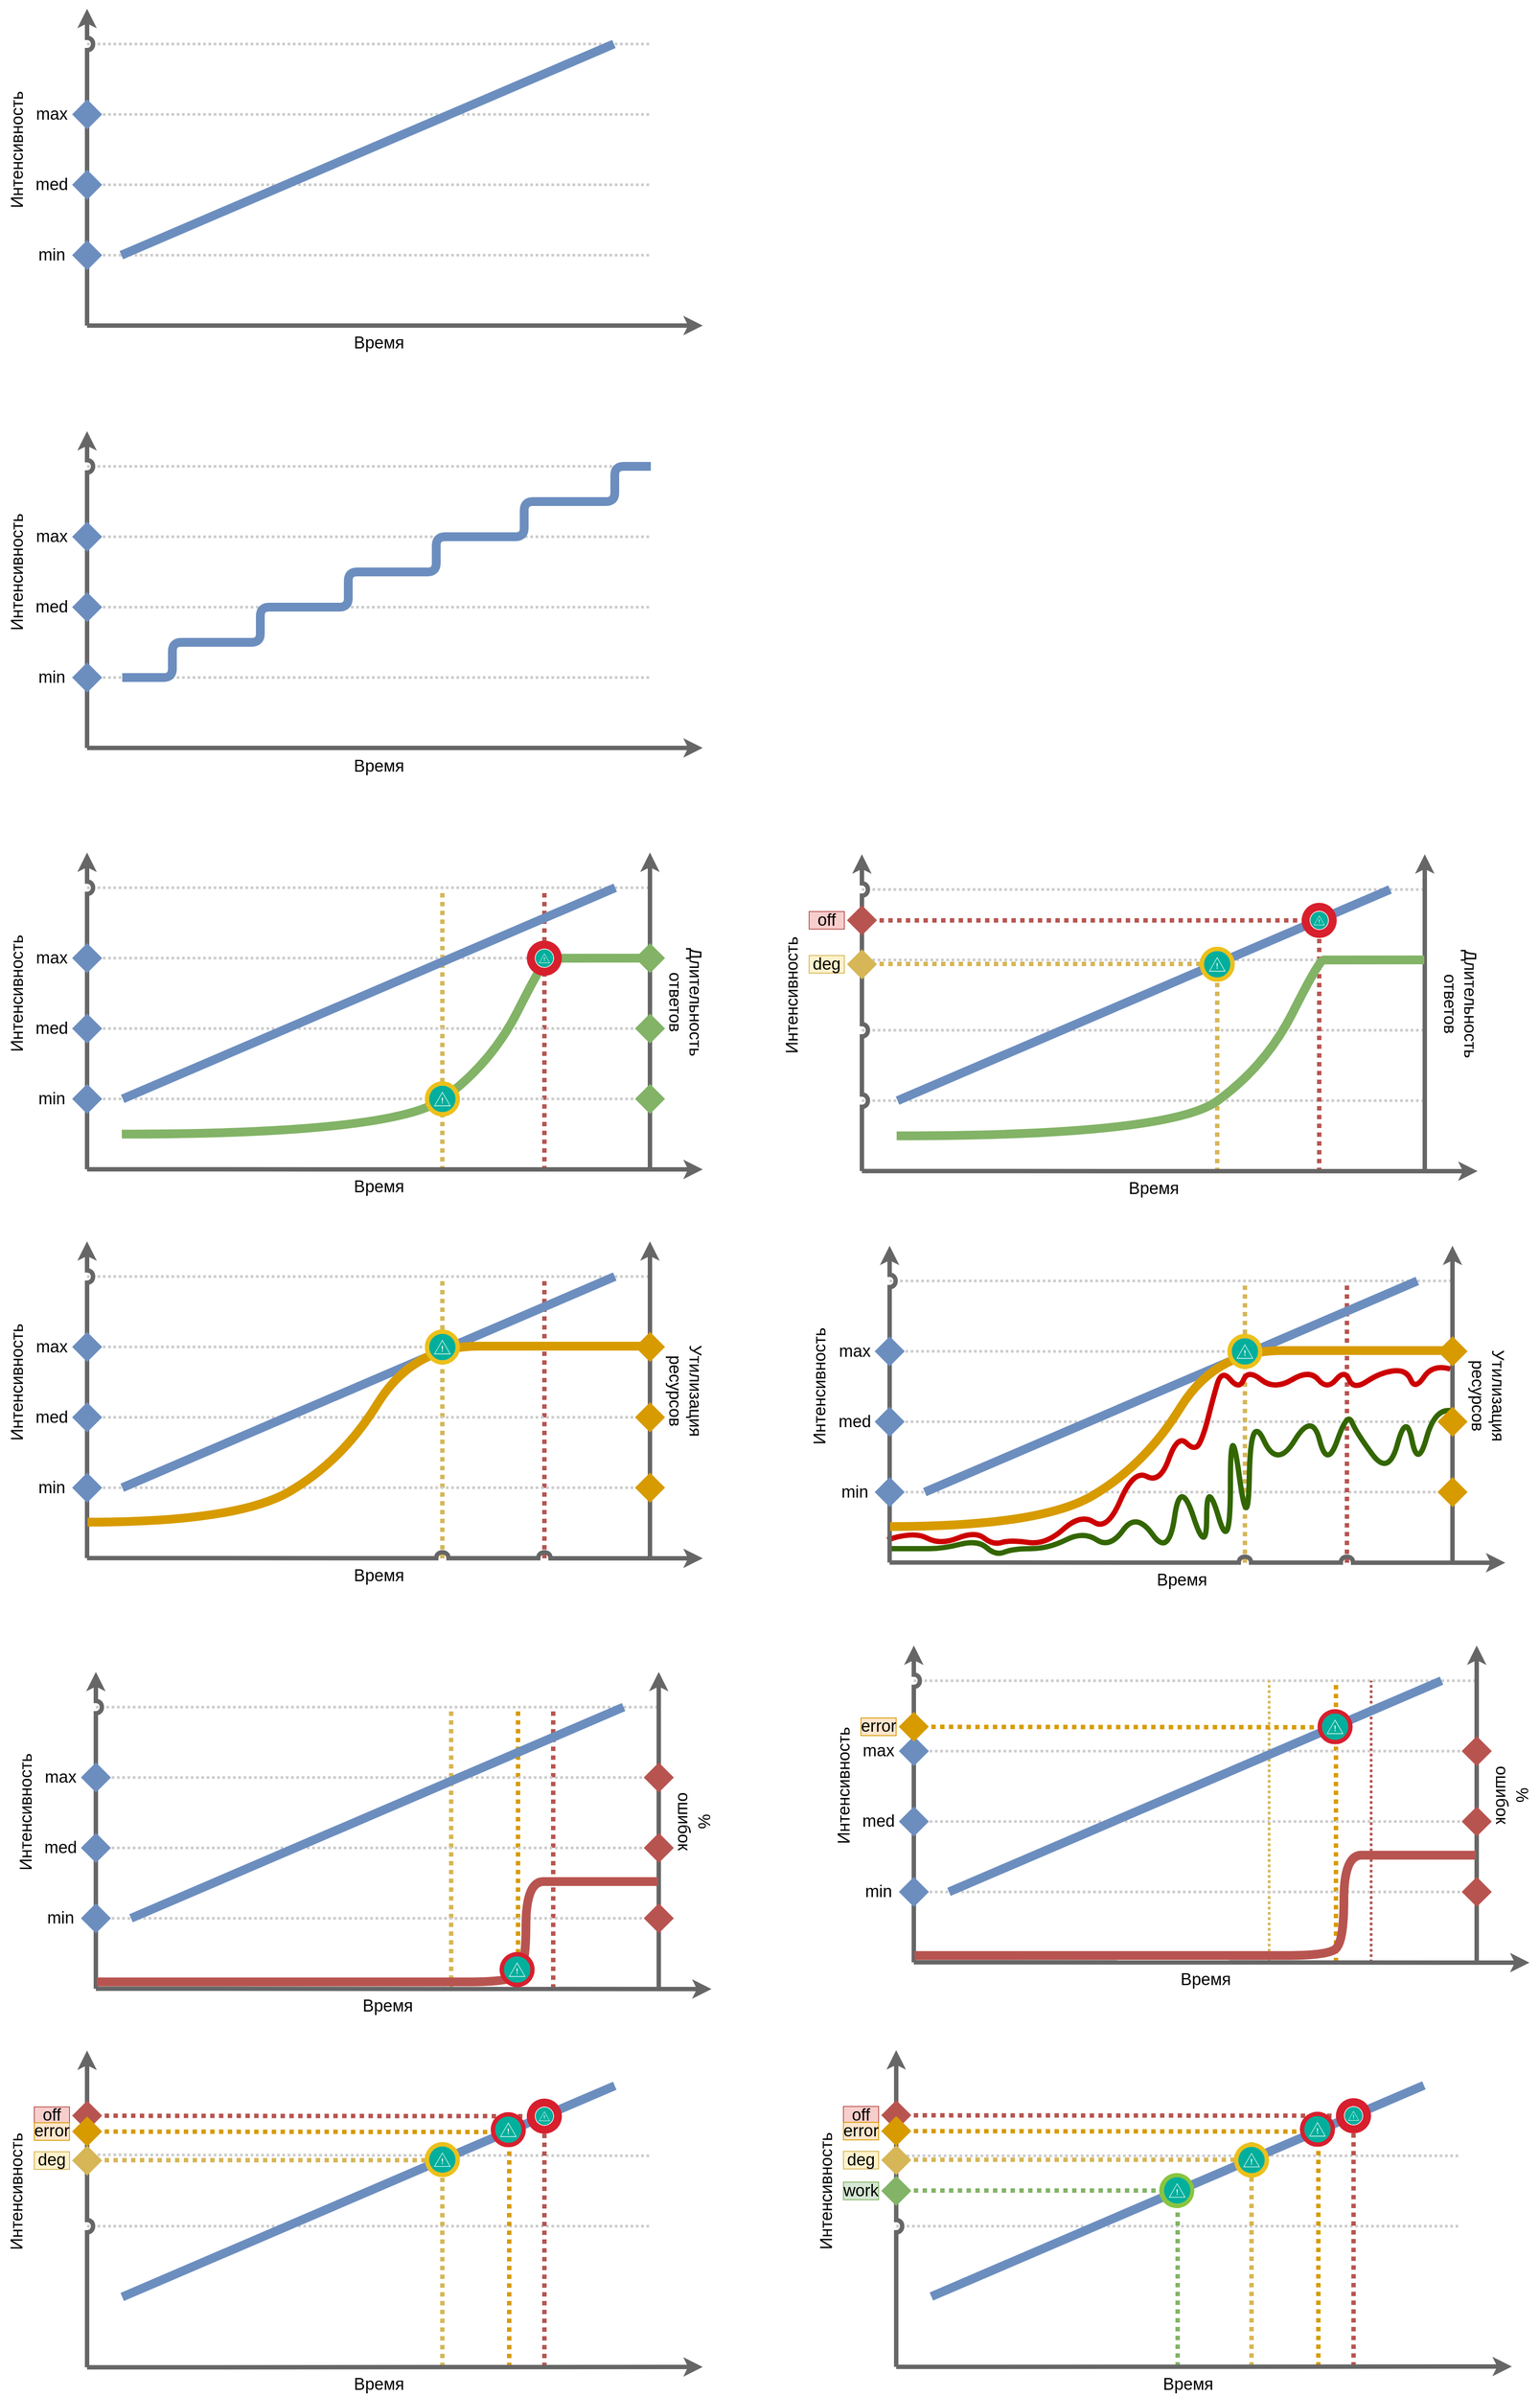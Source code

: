 <mxfile version="10.6.0" type="device"><diagram id="HY2A4Ayvg3R0LJXOq5qt" name="Page-1"><mxGraphModel dx="2250" dy="1270" grid="1" gridSize="10" guides="1" tooltips="1" connect="1" arrows="1" fold="1" page="1" pageScale="1" pageWidth="827" pageHeight="1169" math="0" shadow="0"><root><mxCell id="0"/><mxCell id="1" parent="0"/><mxCell id="kqXihZNPJGuwkAAfgxmF-218" value="" style="endArrow=none;dashed=1;html=1;dashPattern=1 1;strokeColor=#CCCCCC;strokeWidth=3;fillColor=#97D077;" edge="1" parent="1"><mxGeometry width="50" height="50" relative="1" as="geometry"><mxPoint x="120" y="2640" as="sourcePoint"/><mxPoint x="760" y="2640" as="targetPoint"/></mxGeometry></mxCell><mxCell id="kqXihZNPJGuwkAAfgxmF-222" value="" style="endArrow=none;dashed=1;html=1;dashPattern=1 1;strokeColor=#CCCCCC;strokeWidth=3;fillColor=#97D077;" edge="1" parent="1"><mxGeometry width="50" height="50" relative="1" as="geometry"><mxPoint x="120" y="2558.857" as="sourcePoint"/><mxPoint x="761.143" y="2560" as="targetPoint"/></mxGeometry></mxCell><mxCell id="kqXihZNPJGuwkAAfgxmF-221" value="" style="endArrow=none;dashed=1;html=1;dashPattern=1 1;strokeColor=#CCCCCC;strokeWidth=3;fillColor=#97D077;" edge="1" parent="1"><mxGeometry width="50" height="50" relative="1" as="geometry"><mxPoint x="1040" y="2560" as="sourcePoint"/><mxPoint x="1680" y="2560" as="targetPoint"/></mxGeometry></mxCell><mxCell id="kqXihZNPJGuwkAAfgxmF-205" value="" style="group" vertex="1" connectable="0" parent="1"><mxGeometry x="941" y="2439.929" width="799" height="390" as="geometry"/></mxCell><mxCell id="kqXihZNPJGuwkAAfgxmF-137" value="" style="group" vertex="1" connectable="0" parent="kqXihZNPJGuwkAAfgxmF-205"><mxGeometry width="799" height="390" as="geometry"/></mxCell><mxCell id="kqXihZNPJGuwkAAfgxmF-219" value="" style="endArrow=none;dashed=1;html=1;dashPattern=1 1;strokeColor=#CCCCCC;strokeWidth=3;fillColor=#97D077;" edge="1" parent="kqXihZNPJGuwkAAfgxmF-137"><mxGeometry width="50" height="50" relative="1" as="geometry"><mxPoint x="99" y="200.071" as="sourcePoint"/><mxPoint x="739" y="200.071" as="targetPoint"/></mxGeometry></mxCell><mxCell id="kqXihZNPJGuwkAAfgxmF-138" value="" style="endArrow=none;dashed=1;html=1;dashPattern=1 1;strokeWidth=5;fillColor=#f8cecc;strokeColor=#b85450;" edge="1" parent="kqXihZNPJGuwkAAfgxmF-137" target="kqXihZNPJGuwkAAfgxmF-160"><mxGeometry width="50" height="50" relative="1" as="geometry"><mxPoint x="99" y="74.071" as="sourcePoint"/><mxPoint x="659" y="74.071" as="targetPoint"/></mxGeometry></mxCell><mxCell id="kqXihZNPJGuwkAAfgxmF-139" value="" style="endArrow=none;dashed=1;html=1;dashPattern=1 1;strokeWidth=5;fillColor=#fff2cc;strokeColor=#d6b656;" edge="1" parent="kqXihZNPJGuwkAAfgxmF-137"><mxGeometry width="50" height="50" relative="1" as="geometry"><mxPoint x="99" y="124.571" as="sourcePoint"/><mxPoint x="519" y="124.571" as="targetPoint"/></mxGeometry></mxCell><mxCell id="kqXihZNPJGuwkAAfgxmF-140" value="" style="endArrow=none;dashed=1;html=1;dashPattern=1 1;strokeWidth=5;fillColor=#d5e8d4;strokeColor=#82b366;" edge="1" parent="kqXihZNPJGuwkAAfgxmF-137"><mxGeometry width="50" height="50" relative="1" as="geometry"><mxPoint x="99" y="159.571" as="sourcePoint"/><mxPoint x="439" y="159.571" as="targetPoint"/></mxGeometry></mxCell><mxCell id="kqXihZNPJGuwkAAfgxmF-141" value="" style="endArrow=none;dashed=1;html=1;fillColor=#f8cecc;strokeColor=#b85450;strokeWidth=5;dashPattern=1 1;" edge="1" parent="kqXihZNPJGuwkAAfgxmF-137" target="kqXihZNPJGuwkAAfgxmF-160"><mxGeometry width="50" height="50" relative="1" as="geometry"><mxPoint x="619" y="359.571" as="sourcePoint"/><mxPoint x="619" y="39.571" as="targetPoint"/></mxGeometry></mxCell><mxCell id="kqXihZNPJGuwkAAfgxmF-142" value="" style="endArrow=none;dashed=1;html=1;fillColor=#ffe6cc;strokeColor=#d79b00;strokeWidth=5;dashPattern=1 1;" edge="1" parent="kqXihZNPJGuwkAAfgxmF-137"><mxGeometry width="50" height="50" relative="1" as="geometry"><mxPoint x="579" y="359.571" as="sourcePoint"/><mxPoint x="579" y="69.571" as="targetPoint"/></mxGeometry></mxCell><mxCell id="kqXihZNPJGuwkAAfgxmF-143" value="" style="endArrow=none;dashed=1;html=1;dashPattern=1 1;strokeWidth=5;fillColor=#fff2cc;strokeColor=#d6b656;" edge="1" parent="kqXihZNPJGuwkAAfgxmF-137"><mxGeometry width="50" height="50" relative="1" as="geometry"><mxPoint x="503" y="359.571" as="sourcePoint"/><mxPoint x="503" y="99.571" as="targetPoint"/></mxGeometry></mxCell><mxCell id="kqXihZNPJGuwkAAfgxmF-144" value="" style="endArrow=none;dashed=1;html=1;dashPattern=1 1;strokeWidth=5;fillColor=#d5e8d4;strokeColor=#82b366;" edge="1" parent="kqXihZNPJGuwkAAfgxmF-137"><mxGeometry width="50" height="50" relative="1" as="geometry"><mxPoint x="419" y="359.571" as="sourcePoint"/><mxPoint x="419" y="139.571" as="targetPoint"/></mxGeometry></mxCell><mxCell id="kqXihZNPJGuwkAAfgxmF-145" value="" style="endArrow=classic;html=1;strokeWidth=5;jumpStyle=arc;fillColor=#f5f5f5;strokeColor=#666666;" edge="1" parent="kqXihZNPJGuwkAAfgxmF-137"><mxGeometry width="50" height="50" relative="1" as="geometry"><mxPoint x="99" y="360" as="sourcePoint"/><mxPoint x="799" y="359.571" as="targetPoint"/></mxGeometry></mxCell><mxCell id="kqXihZNPJGuwkAAfgxmF-146" value="" style="endArrow=classic;html=1;strokeWidth=5;jumpStyle=arc;fillColor=#f5f5f5;strokeColor=#666666;" edge="1" parent="kqXihZNPJGuwkAAfgxmF-137"><mxGeometry width="50" height="50" relative="1" as="geometry"><mxPoint x="99" y="360" as="sourcePoint"/><mxPoint x="99" as="targetPoint"/></mxGeometry></mxCell><mxCell id="kqXihZNPJGuwkAAfgxmF-147" value="" style="endArrow=none;html=1;strokeWidth=10;targetPerimeterSpacing=0;comic=0;shadow=0;jumpStyle=none;orthogonalLoop=1;fillColor=#dae8fc;strokeColor=#6c8ebf;rounded=1;" edge="1" parent="kqXihZNPJGuwkAAfgxmF-137"><mxGeometry width="50" height="50" relative="1" as="geometry"><mxPoint x="139" y="280" as="sourcePoint"/><mxPoint x="699" y="40" as="targetPoint"/></mxGeometry></mxCell><mxCell id="kqXihZNPJGuwkAAfgxmF-148" value="Время" style="text;html=1;strokeColor=none;fillColor=none;align=center;verticalAlign=middle;whiteSpace=wrap;rounded=0;fontSize=19;" vertex="1" parent="kqXihZNPJGuwkAAfgxmF-137"><mxGeometry x="411" y="370" width="40" height="20" as="geometry"/></mxCell><mxCell id="kqXihZNPJGuwkAAfgxmF-149" value="Интенсивность" style="text;html=1;strokeColor=none;fillColor=none;align=center;verticalAlign=middle;whiteSpace=wrap;rounded=0;fontSize=19;rotation=-90;" vertex="1" parent="kqXihZNPJGuwkAAfgxmF-137"><mxGeometry y="150" width="40" height="20" as="geometry"/></mxCell><mxCell id="kqXihZNPJGuwkAAfgxmF-150" value="" style="aspect=fixed;perimeter=ellipsePerimeter;html=1;align=center;shadow=0;dashed=0;image;image=img/lib/ibm/infrastructure/channels.svg;fontSize=19;" vertex="1" parent="kqXihZNPJGuwkAAfgxmF-137"><mxGeometry x="398" y="139.571" width="40" height="40" as="geometry"/></mxCell><mxCell id="kqXihZNPJGuwkAAfgxmF-151" value="" style="aspect=fixed;perimeter=ellipsePerimeter;html=1;align=center;shadow=0;dashed=0;image;image=img/lib/ibm/management/alert_notification.svg;fontSize=19;" vertex="1" parent="kqXihZNPJGuwkAAfgxmF-137"><mxGeometry x="403.5" y="144.448" width="30" height="30" as="geometry"/></mxCell><mxCell id="kqXihZNPJGuwkAAfgxmF-152" value="" style="group" vertex="1" connectable="0" parent="kqXihZNPJGuwkAAfgxmF-137"><mxGeometry x="483" y="104.948" width="40" height="40" as="geometry"/></mxCell><mxCell id="kqXihZNPJGuwkAAfgxmF-153" value="" style="aspect=fixed;perimeter=ellipsePerimeter;html=1;align=center;shadow=0;dashed=0;image;image=img/lib/ibm/applications/visualization.svg;fontSize=19;" vertex="1" parent="kqXihZNPJGuwkAAfgxmF-152"><mxGeometry width="40" height="40" as="geometry"/></mxCell><mxCell id="kqXihZNPJGuwkAAfgxmF-154" value="" style="aspect=fixed;perimeter=ellipsePerimeter;html=1;align=center;shadow=0;dashed=0;image;image=img/lib/ibm/management/alert_notification.svg;fontSize=19;" vertex="1" parent="kqXihZNPJGuwkAAfgxmF-152"><mxGeometry x="5" y="5" width="30" height="30" as="geometry"/></mxCell><mxCell id="kqXihZNPJGuwkAAfgxmF-155" value="" style="group" vertex="1" connectable="0" parent="kqXihZNPJGuwkAAfgxmF-137"><mxGeometry x="558" y="69.971" width="40" height="40" as="geometry"/></mxCell><mxCell id="kqXihZNPJGuwkAAfgxmF-156" value="" style="group" vertex="1" connectable="0" parent="kqXihZNPJGuwkAAfgxmF-155"><mxGeometry width="40" height="40" as="geometry"/></mxCell><mxCell id="kqXihZNPJGuwkAAfgxmF-157" value="" style="aspect=fixed;perimeter=ellipsePerimeter;html=1;align=center;shadow=0;dashed=0;image;image=img/lib/ibm/security/physical_security.svg;fontSize=19;" vertex="1" parent="kqXihZNPJGuwkAAfgxmF-156"><mxGeometry width="40" height="40" as="geometry"/></mxCell><mxCell id="kqXihZNPJGuwkAAfgxmF-158" value="" style="aspect=fixed;perimeter=ellipsePerimeter;html=1;align=center;shadow=0;dashed=0;image;image=img/lib/ibm/management/alert_notification.svg;fontSize=19;" vertex="1" parent="kqXihZNPJGuwkAAfgxmF-156"><mxGeometry x="5" y="5" width="30" height="30" as="geometry"/></mxCell><mxCell id="kqXihZNPJGuwkAAfgxmF-159" value="" style="aspect=fixed;perimeter=ellipsePerimeter;html=1;align=center;shadow=0;dashed=0;image;image=img/lib/ibm/security/physical_security.svg;fontSize=19;" vertex="1" parent="kqXihZNPJGuwkAAfgxmF-137"><mxGeometry x="599" y="54.571" width="40" height="40" as="geometry"/></mxCell><mxCell id="kqXihZNPJGuwkAAfgxmF-160" value="" style="aspect=fixed;perimeter=ellipsePerimeter;html=1;align=center;shadow=0;dashed=0;image;image=img/lib/ibm/management/alert_notification.svg;fontSize=19;" vertex="1" parent="kqXihZNPJGuwkAAfgxmF-137"><mxGeometry x="609" y="64.571" width="20" height="20" as="geometry"/></mxCell><mxCell id="kqXihZNPJGuwkAAfgxmF-161" value="" style="endArrow=none;html=1;shadow=0;strokeWidth=10;startArrow=diamond;startFill=1;startSize=10;fillColor=#d5e8d4;strokeColor=#82b366;" edge="1" parent="kqXihZNPJGuwkAAfgxmF-137"><mxGeometry width="50" height="50" relative="1" as="geometry"><mxPoint x="82" y="160" as="sourcePoint"/><mxPoint x="102" y="160" as="targetPoint"/></mxGeometry></mxCell><mxCell id="kqXihZNPJGuwkAAfgxmF-162" value="work" style="text;html=1;strokeColor=#82b366;fillColor=#d5e8d4;align=center;verticalAlign=middle;whiteSpace=wrap;rounded=0;fontSize=19;" vertex="1" parent="kqXihZNPJGuwkAAfgxmF-137"><mxGeometry x="39" y="150" width="40" height="20" as="geometry"/></mxCell><mxCell id="kqXihZNPJGuwkAAfgxmF-163" value="" style="endArrow=none;html=1;shadow=0;strokeWidth=10;startArrow=diamond;startFill=1;startSize=10;fillColor=#fff2cc;strokeColor=#d6b656;" edge="1" parent="kqXihZNPJGuwkAAfgxmF-137"><mxGeometry width="50" height="50" relative="1" as="geometry"><mxPoint x="82" y="125" as="sourcePoint"/><mxPoint x="102" y="125" as="targetPoint"/></mxGeometry></mxCell><mxCell id="kqXihZNPJGuwkAAfgxmF-164" value="deg" style="text;html=1;strokeColor=#d6b656;fillColor=#fff2cc;align=center;verticalAlign=middle;whiteSpace=wrap;rounded=0;fontSize=19;" vertex="1" parent="kqXihZNPJGuwkAAfgxmF-137"><mxGeometry x="39" y="115" width="40" height="20" as="geometry"/></mxCell><mxCell id="kqXihZNPJGuwkAAfgxmF-165" value="" style="endArrow=none;html=1;shadow=0;strokeWidth=10;startArrow=diamond;startFill=1;startSize=10;fillColor=#f8cecc;strokeColor=#b85450;endSize=0;" edge="1" parent="kqXihZNPJGuwkAAfgxmF-137"><mxGeometry width="50" height="50" relative="1" as="geometry"><mxPoint x="82" y="74" as="sourcePoint"/><mxPoint x="102" y="74" as="targetPoint"/></mxGeometry></mxCell><mxCell id="kqXihZNPJGuwkAAfgxmF-166" value="off" style="text;html=1;strokeColor=#b85450;fillColor=#f8cecc;align=center;verticalAlign=middle;whiteSpace=wrap;rounded=0;fontSize=19;" vertex="1" parent="kqXihZNPJGuwkAAfgxmF-137"><mxGeometry x="39" y="64" width="40" height="20" as="geometry"/></mxCell><mxCell id="kqXihZNPJGuwkAAfgxmF-167" value="" style="group" vertex="1" connectable="0" parent="kqXihZNPJGuwkAAfgxmF-137"><mxGeometry x="39" y="82" width="520" height="20" as="geometry"/></mxCell><mxCell id="kqXihZNPJGuwkAAfgxmF-168" value="" style="endArrow=none;html=1;shadow=0;strokeWidth=10;startArrow=diamond;startFill=1;startSize=10;fillColor=#ffe6cc;strokeColor=#d79b00;endSize=0;" edge="1" parent="kqXihZNPJGuwkAAfgxmF-167"><mxGeometry width="50" height="50" relative="1" as="geometry"><mxPoint x="43" y="10" as="sourcePoint"/><mxPoint x="63" y="10" as="targetPoint"/></mxGeometry></mxCell><mxCell id="kqXihZNPJGuwkAAfgxmF-169" value="error" style="text;html=1;strokeColor=#d79b00;fillColor=#ffe6cc;align=center;verticalAlign=middle;whiteSpace=wrap;rounded=0;fontSize=19;" vertex="1" parent="kqXihZNPJGuwkAAfgxmF-167"><mxGeometry width="40" height="20" as="geometry"/></mxCell><mxCell id="kqXihZNPJGuwkAAfgxmF-170" value="" style="endArrow=none;dashed=1;html=1;dashPattern=1 1;strokeWidth=5;fillColor=#ffe6cc;strokeColor=#d79b00;" edge="1" parent="kqXihZNPJGuwkAAfgxmF-167"><mxGeometry width="50" height="50" relative="1" as="geometry"><mxPoint x="60" y="10.071" as="sourcePoint"/><mxPoint x="520" y="10.571" as="targetPoint"/></mxGeometry></mxCell><mxCell id="kqXihZNPJGuwkAAfgxmF-206" value="" style="group" vertex="1" connectable="0" parent="1"><mxGeometry x="21" y="2440.429" width="799" height="390" as="geometry"/></mxCell><mxCell id="kqXihZNPJGuwkAAfgxmF-16" value="" style="endArrow=none;dashed=1;html=1;dashPattern=1 1;strokeWidth=5;fillColor=#f8cecc;strokeColor=#b85450;" edge="1" parent="kqXihZNPJGuwkAAfgxmF-206" target="4Kf1Op2v4pAlOOyl17Ff-107"><mxGeometry width="50" height="50" relative="1" as="geometry"><mxPoint x="99" y="74.071" as="sourcePoint"/><mxPoint x="659" y="74.071" as="targetPoint"/></mxGeometry></mxCell><mxCell id="kqXihZNPJGuwkAAfgxmF-17" value="" style="endArrow=none;dashed=1;html=1;dashPattern=1 1;strokeWidth=5;fillColor=#fff2cc;strokeColor=#d6b656;" edge="1" parent="kqXihZNPJGuwkAAfgxmF-206"><mxGeometry width="50" height="50" relative="1" as="geometry"><mxPoint x="99" y="124.571" as="sourcePoint"/><mxPoint x="519" y="124.571" as="targetPoint"/></mxGeometry></mxCell><mxCell id="kqXihZNPJGuwkAAfgxmF-11" value="" style="endArrow=none;dashed=1;html=1;fillColor=#f8cecc;strokeColor=#b85450;strokeWidth=5;dashPattern=1 1;" edge="1" parent="kqXihZNPJGuwkAAfgxmF-206" target="4Kf1Op2v4pAlOOyl17Ff-107"><mxGeometry width="50" height="50" relative="1" as="geometry"><mxPoint x="619" y="359.571" as="sourcePoint"/><mxPoint x="619" y="39.571" as="targetPoint"/></mxGeometry></mxCell><mxCell id="kqXihZNPJGuwkAAfgxmF-10" value="" style="endArrow=none;dashed=1;html=1;fillColor=#ffe6cc;strokeColor=#d79b00;strokeWidth=5;dashPattern=1 1;" edge="1" parent="kqXihZNPJGuwkAAfgxmF-206"><mxGeometry width="50" height="50" relative="1" as="geometry"><mxPoint x="579" y="359.571" as="sourcePoint"/><mxPoint x="579" y="69.571" as="targetPoint"/></mxGeometry></mxCell><mxCell id="kqXihZNPJGuwkAAfgxmF-12" value="" style="endArrow=none;dashed=1;html=1;dashPattern=1 1;strokeWidth=5;fillColor=#fff2cc;strokeColor=#d6b656;" edge="1" parent="kqXihZNPJGuwkAAfgxmF-206"><mxGeometry width="50" height="50" relative="1" as="geometry"><mxPoint x="503" y="359.571" as="sourcePoint"/><mxPoint x="503" y="99.571" as="targetPoint"/></mxGeometry></mxCell><mxCell id="4Kf1Op2v4pAlOOyl17Ff-73" value="" style="endArrow=classic;html=1;strokeWidth=5;jumpStyle=arc;fillColor=#f5f5f5;strokeColor=#666666;" parent="kqXihZNPJGuwkAAfgxmF-206" edge="1"><mxGeometry width="50" height="50" relative="1" as="geometry"><mxPoint x="99" y="360" as="sourcePoint"/><mxPoint x="799" y="359.571" as="targetPoint"/></mxGeometry></mxCell><mxCell id="4Kf1Op2v4pAlOOyl17Ff-74" value="" style="endArrow=classic;html=1;strokeWidth=5;jumpStyle=arc;fillColor=#f5f5f5;strokeColor=#666666;" parent="kqXihZNPJGuwkAAfgxmF-206" edge="1"><mxGeometry width="50" height="50" relative="1" as="geometry"><mxPoint x="99" y="360" as="sourcePoint"/><mxPoint x="99" as="targetPoint"/></mxGeometry></mxCell><mxCell id="4Kf1Op2v4pAlOOyl17Ff-79" value="" style="endArrow=none;html=1;strokeWidth=10;targetPerimeterSpacing=0;comic=0;shadow=0;jumpStyle=none;orthogonalLoop=1;fillColor=#dae8fc;strokeColor=#6c8ebf;rounded=1;" parent="kqXihZNPJGuwkAAfgxmF-206" edge="1"><mxGeometry width="50" height="50" relative="1" as="geometry"><mxPoint x="139" y="280" as="sourcePoint"/><mxPoint x="699" y="40" as="targetPoint"/></mxGeometry></mxCell><mxCell id="4Kf1Op2v4pAlOOyl17Ff-86" value="Время" style="text;html=1;strokeColor=none;fillColor=none;align=center;verticalAlign=middle;whiteSpace=wrap;rounded=0;fontSize=19;" parent="kqXihZNPJGuwkAAfgxmF-206" vertex="1"><mxGeometry x="411" y="370" width="40" height="20" as="geometry"/></mxCell><mxCell id="4Kf1Op2v4pAlOOyl17Ff-87" value="Интенсивность" style="text;html=1;strokeColor=none;fillColor=none;align=center;verticalAlign=middle;whiteSpace=wrap;rounded=0;fontSize=19;rotation=-90;" parent="kqXihZNPJGuwkAAfgxmF-206" vertex="1"><mxGeometry y="150" width="40" height="20" as="geometry"/></mxCell><mxCell id="4Kf1Op2v4pAlOOyl17Ff-95" value="" style="group" parent="kqXihZNPJGuwkAAfgxmF-206" vertex="1" connectable="0"><mxGeometry x="483" y="103.948" width="40" height="40" as="geometry"/></mxCell><mxCell id="4Kf1Op2v4pAlOOyl17Ff-90" value="" style="aspect=fixed;perimeter=ellipsePerimeter;html=1;align=center;shadow=0;dashed=0;image;image=img/lib/ibm/applications/visualization.svg;fontSize=19;" parent="4Kf1Op2v4pAlOOyl17Ff-95" vertex="1"><mxGeometry width="40" height="40" as="geometry"/></mxCell><mxCell id="4Kf1Op2v4pAlOOyl17Ff-91" value="" style="aspect=fixed;perimeter=ellipsePerimeter;html=1;align=center;shadow=0;dashed=0;image;image=img/lib/ibm/management/alert_notification.svg;fontSize=19;" parent="4Kf1Op2v4pAlOOyl17Ff-95" vertex="1"><mxGeometry x="5" y="5" width="30" height="30" as="geometry"/></mxCell><mxCell id="4Kf1Op2v4pAlOOyl17Ff-103" value="" style="group" parent="kqXihZNPJGuwkAAfgxmF-206" vertex="1" connectable="0"><mxGeometry x="558" y="69.971" width="40" height="40" as="geometry"/></mxCell><mxCell id="4Kf1Op2v4pAlOOyl17Ff-96" value="" style="group" parent="4Kf1Op2v4pAlOOyl17Ff-103" vertex="1" connectable="0"><mxGeometry width="40" height="40" as="geometry"/></mxCell><mxCell id="4Kf1Op2v4pAlOOyl17Ff-88" value="" style="aspect=fixed;perimeter=ellipsePerimeter;html=1;align=center;shadow=0;dashed=0;image;image=img/lib/ibm/security/physical_security.svg;fontSize=19;" parent="4Kf1Op2v4pAlOOyl17Ff-96" vertex="1"><mxGeometry width="40" height="40" as="geometry"/></mxCell><mxCell id="4Kf1Op2v4pAlOOyl17Ff-89" value="" style="aspect=fixed;perimeter=ellipsePerimeter;html=1;align=center;shadow=0;dashed=0;image;image=img/lib/ibm/management/alert_notification.svg;fontSize=19;" parent="4Kf1Op2v4pAlOOyl17Ff-96" vertex="1"><mxGeometry x="5" y="5" width="30" height="30" as="geometry"/></mxCell><mxCell id="4Kf1Op2v4pAlOOyl17Ff-106" value="" style="aspect=fixed;perimeter=ellipsePerimeter;html=1;align=center;shadow=0;dashed=0;image;image=img/lib/ibm/security/physical_security.svg;fontSize=19;" parent="kqXihZNPJGuwkAAfgxmF-206" vertex="1"><mxGeometry x="599" y="54.571" width="40" height="40" as="geometry"/></mxCell><mxCell id="4Kf1Op2v4pAlOOyl17Ff-107" value="" style="aspect=fixed;perimeter=ellipsePerimeter;html=1;align=center;shadow=0;dashed=0;image;image=img/lib/ibm/management/alert_notification.svg;fontSize=19;" parent="kqXihZNPJGuwkAAfgxmF-206" vertex="1"><mxGeometry x="609" y="64.571" width="20" height="20" as="geometry"/></mxCell><mxCell id="4Kf1Op2v4pAlOOyl17Ff-80" value="" style="endArrow=none;html=1;shadow=0;strokeWidth=10;startArrow=diamond;startFill=1;startSize=10;fillColor=#fff2cc;strokeColor=#d6b656;" parent="kqXihZNPJGuwkAAfgxmF-206" edge="1"><mxGeometry width="50" height="50" relative="1" as="geometry"><mxPoint x="82" y="125" as="sourcePoint"/><mxPoint x="102" y="125" as="targetPoint"/></mxGeometry></mxCell><mxCell id="4Kf1Op2v4pAlOOyl17Ff-83" value="deg" style="text;html=1;strokeColor=#d6b656;fillColor=#fff2cc;align=center;verticalAlign=middle;whiteSpace=wrap;rounded=0;fontSize=19;" parent="kqXihZNPJGuwkAAfgxmF-206" vertex="1"><mxGeometry x="39" y="115" width="40" height="20" as="geometry"/></mxCell><mxCell id="4Kf1Op2v4pAlOOyl17Ff-82" value="" style="endArrow=none;html=1;shadow=0;strokeWidth=10;startArrow=diamond;startFill=1;startSize=10;fillColor=#f8cecc;strokeColor=#b85450;endSize=0;" parent="kqXihZNPJGuwkAAfgxmF-206" edge="1"><mxGeometry width="50" height="50" relative="1" as="geometry"><mxPoint x="82" y="74" as="sourcePoint"/><mxPoint x="102" y="74" as="targetPoint"/></mxGeometry></mxCell><mxCell id="4Kf1Op2v4pAlOOyl17Ff-85" value="off" style="text;html=1;strokeColor=#b85450;fillColor=#f8cecc;align=center;verticalAlign=middle;whiteSpace=wrap;rounded=0;fontSize=19;" parent="kqXihZNPJGuwkAAfgxmF-206" vertex="1"><mxGeometry x="39" y="64" width="40" height="20" as="geometry"/></mxCell><mxCell id="kqXihZNPJGuwkAAfgxmF-131" value="" style="group" vertex="1" connectable="0" parent="kqXihZNPJGuwkAAfgxmF-206"><mxGeometry x="39" y="82" width="520" height="20" as="geometry"/></mxCell><mxCell id="4Kf1Op2v4pAlOOyl17Ff-81" value="" style="endArrow=none;html=1;shadow=0;strokeWidth=10;startArrow=diamond;startFill=1;startSize=10;fillColor=#ffe6cc;strokeColor=#d79b00;endSize=0;" parent="kqXihZNPJGuwkAAfgxmF-131" edge="1"><mxGeometry width="50" height="50" relative="1" as="geometry"><mxPoint x="43" y="10" as="sourcePoint"/><mxPoint x="63" y="10" as="targetPoint"/></mxGeometry></mxCell><mxCell id="4Kf1Op2v4pAlOOyl17Ff-84" value="error" style="text;html=1;strokeColor=#d79b00;fillColor=#ffe6cc;align=center;verticalAlign=middle;whiteSpace=wrap;rounded=0;fontSize=19;" parent="kqXihZNPJGuwkAAfgxmF-131" vertex="1"><mxGeometry width="40" height="20" as="geometry"/></mxCell><mxCell id="kqXihZNPJGuwkAAfgxmF-14" value="" style="endArrow=none;dashed=1;html=1;dashPattern=1 1;strokeWidth=5;fillColor=#ffe6cc;strokeColor=#d79b00;" edge="1" parent="kqXihZNPJGuwkAAfgxmF-131"><mxGeometry width="50" height="50" relative="1" as="geometry"><mxPoint x="60" y="10.071" as="sourcePoint"/><mxPoint x="520" y="10.571" as="targetPoint"/></mxGeometry></mxCell><mxCell id="kqXihZNPJGuwkAAfgxmF-207" value="" style="group" vertex="1" connectable="0" parent="1"><mxGeometry x="961.029" y="1980.09" width="799" height="390" as="geometry"/></mxCell><mxCell id="4Kf1Op2v4pAlOOyl17Ff-48" value="" style="endArrow=none;dashed=1;html=1;strokeWidth=3;dashPattern=1 1;fillColor=#f5f5f5;strokeColor=#CCCCCC;" parent="kqXihZNPJGuwkAAfgxmF-207" edge="1"><mxGeometry width="50" height="50" relative="1" as="geometry"><mxPoint x="99" y="40" as="sourcePoint"/><mxPoint x="739" y="40" as="targetPoint"/></mxGeometry></mxCell><mxCell id="kqXihZNPJGuwkAAfgxmF-5" value="" style="endArrow=none;dashed=1;html=1;dashPattern=1 1;strokeWidth=3;fillColor=#fff2cc;strokeColor=#d6b656;" edge="1" parent="kqXihZNPJGuwkAAfgxmF-207"><mxGeometry width="50" height="50" relative="1" as="geometry"><mxPoint x="503" y="359.91" as="sourcePoint"/><mxPoint x="503" y="39.91" as="targetPoint"/></mxGeometry></mxCell><mxCell id="kqXihZNPJGuwkAAfgxmF-7" value="" style="endArrow=none;dashed=1;html=1;fillColor=#ffe6cc;strokeColor=#d79b00;strokeWidth=5;dashPattern=1 1;" edge="1" parent="kqXihZNPJGuwkAAfgxmF-207"><mxGeometry width="50" height="50" relative="1" as="geometry"><mxPoint x="579" y="359.91" as="sourcePoint"/><mxPoint x="579" y="39.91" as="targetPoint"/></mxGeometry></mxCell><mxCell id="kqXihZNPJGuwkAAfgxmF-6" value="" style="endArrow=none;dashed=1;html=1;fillColor=#f8cecc;strokeColor=#b85450;strokeWidth=3;dashPattern=1 1;" edge="1" parent="kqXihZNPJGuwkAAfgxmF-207"><mxGeometry width="50" height="50" relative="1" as="geometry"><mxPoint x="619" y="359.91" as="sourcePoint"/><mxPoint x="619" y="39.91" as="targetPoint"/></mxGeometry></mxCell><mxCell id="4Kf1Op2v4pAlOOyl17Ff-43" value="" style="endArrow=classic;html=1;strokeWidth=5;jumpStyle=none;fillColor=#f5f5f5;strokeColor=#666666;" parent="kqXihZNPJGuwkAAfgxmF-207" edge="1"><mxGeometry width="50" height="50" relative="1" as="geometry"><mxPoint x="99" y="360" as="sourcePoint"/><mxPoint x="799" y="360.41" as="targetPoint"/></mxGeometry></mxCell><mxCell id="4Kf1Op2v4pAlOOyl17Ff-44" value="" style="endArrow=classic;html=1;strokeWidth=5;jumpStyle=arc;fillColor=#f5f5f5;strokeColor=#666666;" parent="kqXihZNPJGuwkAAfgxmF-207" edge="1"><mxGeometry width="50" height="50" relative="1" as="geometry"><mxPoint x="99" y="360" as="sourcePoint"/><mxPoint x="99" as="targetPoint"/></mxGeometry></mxCell><mxCell id="4Kf1Op2v4pAlOOyl17Ff-45" value="" style="endArrow=none;dashed=1;html=1;strokeWidth=3;dashPattern=1 1;fillColor=#f5f5f5;strokeColor=#CCCCCC;startArrow=none;startFill=0;startSize=8;" parent="kqXihZNPJGuwkAAfgxmF-207" edge="1"><mxGeometry width="50" height="50" relative="1" as="geometry"><mxPoint x="99" y="280" as="sourcePoint"/><mxPoint x="739" y="280" as="targetPoint"/></mxGeometry></mxCell><mxCell id="4Kf1Op2v4pAlOOyl17Ff-46" value="" style="endArrow=none;dashed=1;html=1;strokeWidth=3;dashPattern=1 1;fillColor=#f5f5f5;strokeColor=#CCCCCC;" parent="kqXihZNPJGuwkAAfgxmF-207" edge="1"><mxGeometry width="50" height="50" relative="1" as="geometry"><mxPoint x="99" y="200" as="sourcePoint"/><mxPoint x="739" y="200" as="targetPoint"/></mxGeometry></mxCell><mxCell id="4Kf1Op2v4pAlOOyl17Ff-47" value="" style="endArrow=none;dashed=1;html=1;strokeWidth=3;dashPattern=1 1;fillColor=#f5f5f5;strokeColor=#CCCCCC;" parent="kqXihZNPJGuwkAAfgxmF-207" edge="1"><mxGeometry width="50" height="50" relative="1" as="geometry"><mxPoint x="99" y="120" as="sourcePoint"/><mxPoint x="739" y="120" as="targetPoint"/></mxGeometry></mxCell><mxCell id="4Kf1Op2v4pAlOOyl17Ff-49" value="" style="endArrow=none;html=1;strokeWidth=10;targetPerimeterSpacing=0;comic=0;shadow=0;jumpStyle=none;orthogonalLoop=1;fillColor=#dae8fc;strokeColor=#6c8ebf;rounded=1;" parent="kqXihZNPJGuwkAAfgxmF-207" edge="1"><mxGeometry width="50" height="50" relative="1" as="geometry"><mxPoint x="139" y="280" as="sourcePoint"/><mxPoint x="699" y="40" as="targetPoint"/></mxGeometry></mxCell><mxCell id="4Kf1Op2v4pAlOOyl17Ff-50" value="" style="endArrow=none;html=1;shadow=0;strokeWidth=10;startArrow=diamond;startFill=1;startSize=10;fillColor=#dae8fc;strokeColor=#6c8ebf;" parent="kqXihZNPJGuwkAAfgxmF-207" edge="1"><mxGeometry width="50" height="50" relative="1" as="geometry"><mxPoint x="82" y="280" as="sourcePoint"/><mxPoint x="102" y="280" as="targetPoint"/></mxGeometry></mxCell><mxCell id="4Kf1Op2v4pAlOOyl17Ff-51" value="" style="endArrow=none;html=1;shadow=0;strokeWidth=10;startArrow=diamond;startFill=1;startSize=10;fillColor=#dae8fc;strokeColor=#6c8ebf;endSize=0;" parent="kqXihZNPJGuwkAAfgxmF-207" edge="1"><mxGeometry width="50" height="50" relative="1" as="geometry"><mxPoint x="82" y="200" as="sourcePoint"/><mxPoint x="102" y="200" as="targetPoint"/></mxGeometry></mxCell><mxCell id="4Kf1Op2v4pAlOOyl17Ff-52" value="" style="endArrow=none;html=1;shadow=0;strokeWidth=10;startArrow=diamond;startFill=1;startSize=10;fillColor=#dae8fc;strokeColor=#6c8ebf;endSize=0;" parent="kqXihZNPJGuwkAAfgxmF-207" edge="1"><mxGeometry width="50" height="50" relative="1" as="geometry"><mxPoint x="82" y="120" as="sourcePoint"/><mxPoint x="102" y="120" as="targetPoint"/></mxGeometry></mxCell><mxCell id="4Kf1Op2v4pAlOOyl17Ff-53" value="min" style="text;html=1;strokeColor=none;fillColor=none;align=center;verticalAlign=middle;whiteSpace=wrap;rounded=0;fontSize=19;" parent="kqXihZNPJGuwkAAfgxmF-207" vertex="1"><mxGeometry x="39" y="270" width="40" height="20" as="geometry"/></mxCell><mxCell id="4Kf1Op2v4pAlOOyl17Ff-54" value="med" style="text;html=1;strokeColor=none;fillColor=none;align=center;verticalAlign=middle;whiteSpace=wrap;rounded=0;fontSize=19;" parent="kqXihZNPJGuwkAAfgxmF-207" vertex="1"><mxGeometry x="39" y="190" width="40" height="20" as="geometry"/></mxCell><mxCell id="4Kf1Op2v4pAlOOyl17Ff-55" value="max" style="text;html=1;strokeColor=none;fillColor=none;align=center;verticalAlign=middle;whiteSpace=wrap;rounded=0;fontSize=19;" parent="kqXihZNPJGuwkAAfgxmF-207" vertex="1"><mxGeometry x="39" y="110" width="40" height="20" as="geometry"/></mxCell><mxCell id="4Kf1Op2v4pAlOOyl17Ff-56" value="Время" style="text;html=1;strokeColor=none;fillColor=none;align=center;verticalAlign=middle;whiteSpace=wrap;rounded=0;fontSize=19;" parent="kqXihZNPJGuwkAAfgxmF-207" vertex="1"><mxGeometry x="411" y="370" width="40" height="20" as="geometry"/></mxCell><mxCell id="4Kf1Op2v4pAlOOyl17Ff-57" value="Интенсивность" style="text;html=1;strokeColor=none;fillColor=none;align=center;verticalAlign=middle;whiteSpace=wrap;rounded=0;fontSize=19;rotation=-90;" parent="kqXihZNPJGuwkAAfgxmF-207" vertex="1"><mxGeometry y="149" width="40" height="20" as="geometry"/></mxCell><mxCell id="4Kf1Op2v4pAlOOyl17Ff-58" value="" style="endArrow=classic;html=1;strokeWidth=5;jumpStyle=none;fillColor=#f5f5f5;strokeColor=#666666;" parent="kqXihZNPJGuwkAAfgxmF-207" edge="1"><mxGeometry width="50" height="50" relative="1" as="geometry"><mxPoint x="739" y="360" as="sourcePoint"/><mxPoint x="739" as="targetPoint"/></mxGeometry></mxCell><mxCell id="4Kf1Op2v4pAlOOyl17Ff-59" value="" style="endArrow=none;html=1;shadow=0;strokeWidth=10;startArrow=diamond;startFill=1;startSize=10;fillColor=#f8cecc;strokeColor=#b85450;endSize=0;" parent="kqXihZNPJGuwkAAfgxmF-207" edge="1"><mxGeometry width="50" height="50" relative="1" as="geometry"><mxPoint x="722" y="120" as="sourcePoint"/><mxPoint x="741" y="120" as="targetPoint"/></mxGeometry></mxCell><mxCell id="4Kf1Op2v4pAlOOyl17Ff-60" value="" style="endArrow=none;html=1;shadow=0;strokeWidth=10;startArrow=diamond;startFill=1;startSize=10;fillColor=#f8cecc;strokeColor=#b85450;endSize=0;" parent="kqXihZNPJGuwkAAfgxmF-207" edge="1"><mxGeometry width="50" height="50" relative="1" as="geometry"><mxPoint x="722" y="200" as="sourcePoint"/><mxPoint x="741" y="200" as="targetPoint"/></mxGeometry></mxCell><mxCell id="4Kf1Op2v4pAlOOyl17Ff-61" value="" style="endArrow=none;html=1;shadow=0;strokeWidth=10;startArrow=diamond;startFill=1;startSize=10;fillColor=#f8cecc;strokeColor=#b85450;endSize=0;" parent="kqXihZNPJGuwkAAfgxmF-207" edge="1"><mxGeometry width="50" height="50" relative="1" as="geometry"><mxPoint x="722" y="280" as="sourcePoint"/><mxPoint x="741" y="280" as="targetPoint"/></mxGeometry></mxCell><mxCell id="4Kf1Op2v4pAlOOyl17Ff-62" value="% ошибок&lt;br&gt;" style="text;html=1;strokeColor=none;fillColor=none;align=center;verticalAlign=middle;whiteSpace=wrap;rounded=0;fontSize=19;rotation=90;" parent="kqXihZNPJGuwkAAfgxmF-207" vertex="1"><mxGeometry x="759" y="160" width="40" height="20" as="geometry"/></mxCell><mxCell id="4Kf1Op2v4pAlOOyl17Ff-63" value="" style="curved=1;endArrow=none;html=1;shadow=0;strokeWidth=10;fontSize=19;fillColor=#f8cecc;strokeColor=#b85450;endFill=0;" parent="kqXihZNPJGuwkAAfgxmF-207" edge="1"><mxGeometry width="50" height="50" relative="1" as="geometry"><mxPoint x="100" y="352.31" as="sourcePoint"/><mxPoint x="738" y="238.31" as="targetPoint"/><Array as="points"><mxPoint x="478" y="352.31"/><mxPoint x="568" y="352.31"/><mxPoint x="588" y="338.31"/><mxPoint x="588" y="238.31"/><mxPoint x="628" y="238.31"/></Array></mxGeometry></mxCell><mxCell id="4Kf1Op2v4pAlOOyl17Ff-97" value="" style="group" parent="kqXihZNPJGuwkAAfgxmF-207" vertex="1" connectable="0"><mxGeometry x="558" y="72.31" width="40" height="40" as="geometry"/></mxCell><mxCell id="4Kf1Op2v4pAlOOyl17Ff-65" value="" style="aspect=fixed;perimeter=ellipsePerimeter;html=1;align=center;shadow=0;dashed=0;image;image=img/lib/ibm/security/physical_security.svg;fontSize=19;" parent="4Kf1Op2v4pAlOOyl17Ff-97" vertex="1"><mxGeometry width="40" height="40" as="geometry"/></mxCell><mxCell id="4Kf1Op2v4pAlOOyl17Ff-66" value="" style="aspect=fixed;perimeter=ellipsePerimeter;html=1;align=center;shadow=0;dashed=0;image;image=img/lib/ibm/management/alert_notification.svg;fontSize=19;" parent="4Kf1Op2v4pAlOOyl17Ff-97" vertex="1"><mxGeometry x="5" y="5" width="30" height="30" as="geometry"/></mxCell><mxCell id="kqXihZNPJGuwkAAfgxmF-132" value="" style="group" vertex="1" connectable="0" parent="kqXihZNPJGuwkAAfgxmF-207"><mxGeometry x="38.875" y="82.338" width="520" height="20" as="geometry"/></mxCell><mxCell id="kqXihZNPJGuwkAAfgxmF-133" value="" style="endArrow=none;html=1;shadow=0;strokeWidth=10;startArrow=diamond;startFill=1;startSize=10;fillColor=#ffe6cc;strokeColor=#d79b00;endSize=0;" edge="1" parent="kqXihZNPJGuwkAAfgxmF-132"><mxGeometry width="50" height="50" relative="1" as="geometry"><mxPoint x="43" y="10" as="sourcePoint"/><mxPoint x="63" y="10" as="targetPoint"/></mxGeometry></mxCell><mxCell id="kqXihZNPJGuwkAAfgxmF-134" value="error" style="text;html=1;strokeColor=#d79b00;fillColor=#ffe6cc;align=center;verticalAlign=middle;whiteSpace=wrap;rounded=0;fontSize=19;" vertex="1" parent="kqXihZNPJGuwkAAfgxmF-132"><mxGeometry width="40" height="20" as="geometry"/></mxCell><mxCell id="kqXihZNPJGuwkAAfgxmF-135" value="" style="endArrow=none;dashed=1;html=1;dashPattern=1 1;strokeWidth=5;fillColor=#ffe6cc;strokeColor=#d79b00;" edge="1" parent="kqXihZNPJGuwkAAfgxmF-132"><mxGeometry width="50" height="50" relative="1" as="geometry"><mxPoint x="60" y="10.071" as="sourcePoint"/><mxPoint x="520" y="10.571" as="targetPoint"/></mxGeometry></mxCell><mxCell id="kqXihZNPJGuwkAAfgxmF-208" value="" style="group" vertex="1" connectable="0" parent="1"><mxGeometry x="31" y="2010.09" width="799" height="390" as="geometry"/></mxCell><mxCell id="kqXihZNPJGuwkAAfgxmF-103" value="" style="group" vertex="1" connectable="0" parent="kqXihZNPJGuwkAAfgxmF-208"><mxGeometry width="799" height="390" as="geometry"/></mxCell><mxCell id="kqXihZNPJGuwkAAfgxmF-112" value="" style="endArrow=none;dashed=1;html=1;strokeWidth=3;dashPattern=1 1;fillColor=#f5f5f5;strokeColor=#CCCCCC;" edge="1" parent="kqXihZNPJGuwkAAfgxmF-103"><mxGeometry width="50" height="50" relative="1" as="geometry"><mxPoint x="99" y="40" as="sourcePoint"/><mxPoint x="739" y="40" as="targetPoint"/></mxGeometry></mxCell><mxCell id="kqXihZNPJGuwkAAfgxmF-104" value="" style="endArrow=none;dashed=1;html=1;dashPattern=1 1;strokeWidth=5;fillColor=#fff2cc;strokeColor=#d6b656;" edge="1" parent="kqXihZNPJGuwkAAfgxmF-103"><mxGeometry width="50" height="50" relative="1" as="geometry"><mxPoint x="503" y="359.91" as="sourcePoint"/><mxPoint x="503" y="39.91" as="targetPoint"/></mxGeometry></mxCell><mxCell id="kqXihZNPJGuwkAAfgxmF-105" value="" style="endArrow=none;dashed=1;html=1;fillColor=#ffe6cc;strokeColor=#d79b00;strokeWidth=5;dashPattern=1 1;" edge="1" parent="kqXihZNPJGuwkAAfgxmF-103"><mxGeometry width="50" height="50" relative="1" as="geometry"><mxPoint x="579" y="359.91" as="sourcePoint"/><mxPoint x="579" y="39.91" as="targetPoint"/></mxGeometry></mxCell><mxCell id="kqXihZNPJGuwkAAfgxmF-106" value="" style="endArrow=none;dashed=1;html=1;fillColor=#f8cecc;strokeColor=#b85450;strokeWidth=5;dashPattern=1 1;" edge="1" parent="kqXihZNPJGuwkAAfgxmF-103"><mxGeometry width="50" height="50" relative="1" as="geometry"><mxPoint x="619" y="359.91" as="sourcePoint"/><mxPoint x="619" y="39.91" as="targetPoint"/></mxGeometry></mxCell><mxCell id="kqXihZNPJGuwkAAfgxmF-107" value="" style="endArrow=classic;html=1;strokeWidth=5;jumpStyle=none;fillColor=#f5f5f5;strokeColor=#666666;" edge="1" parent="kqXihZNPJGuwkAAfgxmF-103"><mxGeometry width="50" height="50" relative="1" as="geometry"><mxPoint x="99" y="360" as="sourcePoint"/><mxPoint x="799" y="360.41" as="targetPoint"/></mxGeometry></mxCell><mxCell id="kqXihZNPJGuwkAAfgxmF-108" value="" style="endArrow=classic;html=1;strokeWidth=5;jumpStyle=arc;fillColor=#f5f5f5;strokeColor=#666666;" edge="1" parent="kqXihZNPJGuwkAAfgxmF-103"><mxGeometry width="50" height="50" relative="1" as="geometry"><mxPoint x="99" y="360" as="sourcePoint"/><mxPoint x="99" as="targetPoint"/></mxGeometry></mxCell><mxCell id="kqXihZNPJGuwkAAfgxmF-109" value="" style="endArrow=none;dashed=1;html=1;strokeWidth=3;dashPattern=1 1;fillColor=#f5f5f5;strokeColor=#CCCCCC;startArrow=none;startFill=0;startSize=8;" edge="1" parent="kqXihZNPJGuwkAAfgxmF-103"><mxGeometry width="50" height="50" relative="1" as="geometry"><mxPoint x="99" y="280" as="sourcePoint"/><mxPoint x="739" y="280" as="targetPoint"/></mxGeometry></mxCell><mxCell id="kqXihZNPJGuwkAAfgxmF-110" value="" style="endArrow=none;dashed=1;html=1;strokeWidth=3;dashPattern=1 1;fillColor=#f5f5f5;strokeColor=#CCCCCC;" edge="1" parent="kqXihZNPJGuwkAAfgxmF-103"><mxGeometry width="50" height="50" relative="1" as="geometry"><mxPoint x="99" y="200" as="sourcePoint"/><mxPoint x="739" y="200" as="targetPoint"/></mxGeometry></mxCell><mxCell id="kqXihZNPJGuwkAAfgxmF-111" value="" style="endArrow=none;dashed=1;html=1;strokeWidth=3;dashPattern=1 1;fillColor=#f5f5f5;strokeColor=#CCCCCC;" edge="1" parent="kqXihZNPJGuwkAAfgxmF-103"><mxGeometry width="50" height="50" relative="1" as="geometry"><mxPoint x="99" y="120" as="sourcePoint"/><mxPoint x="739" y="120" as="targetPoint"/></mxGeometry></mxCell><mxCell id="kqXihZNPJGuwkAAfgxmF-113" value="" style="endArrow=none;html=1;strokeWidth=10;targetPerimeterSpacing=0;comic=0;shadow=0;jumpStyle=none;orthogonalLoop=1;fillColor=#dae8fc;strokeColor=#6c8ebf;rounded=1;" edge="1" parent="kqXihZNPJGuwkAAfgxmF-103"><mxGeometry width="50" height="50" relative="1" as="geometry"><mxPoint x="139" y="280" as="sourcePoint"/><mxPoint x="699" y="40" as="targetPoint"/></mxGeometry></mxCell><mxCell id="kqXihZNPJGuwkAAfgxmF-114" value="" style="endArrow=none;html=1;shadow=0;strokeWidth=10;startArrow=diamond;startFill=1;startSize=10;fillColor=#dae8fc;strokeColor=#6c8ebf;" edge="1" parent="kqXihZNPJGuwkAAfgxmF-103"><mxGeometry width="50" height="50" relative="1" as="geometry"><mxPoint x="82" y="280" as="sourcePoint"/><mxPoint x="102" y="280" as="targetPoint"/></mxGeometry></mxCell><mxCell id="kqXihZNPJGuwkAAfgxmF-115" value="" style="endArrow=none;html=1;shadow=0;strokeWidth=10;startArrow=diamond;startFill=1;startSize=10;fillColor=#dae8fc;strokeColor=#6c8ebf;endSize=0;" edge="1" parent="kqXihZNPJGuwkAAfgxmF-103"><mxGeometry width="50" height="50" relative="1" as="geometry"><mxPoint x="82" y="200" as="sourcePoint"/><mxPoint x="102" y="200" as="targetPoint"/></mxGeometry></mxCell><mxCell id="kqXihZNPJGuwkAAfgxmF-116" value="" style="endArrow=none;html=1;shadow=0;strokeWidth=10;startArrow=diamond;startFill=1;startSize=10;fillColor=#dae8fc;strokeColor=#6c8ebf;endSize=0;" edge="1" parent="kqXihZNPJGuwkAAfgxmF-103"><mxGeometry width="50" height="50" relative="1" as="geometry"><mxPoint x="82" y="120" as="sourcePoint"/><mxPoint x="102" y="120" as="targetPoint"/></mxGeometry></mxCell><mxCell id="kqXihZNPJGuwkAAfgxmF-117" value="min" style="text;html=1;strokeColor=none;fillColor=none;align=center;verticalAlign=middle;whiteSpace=wrap;rounded=0;fontSize=19;" vertex="1" parent="kqXihZNPJGuwkAAfgxmF-103"><mxGeometry x="39" y="270" width="40" height="20" as="geometry"/></mxCell><mxCell id="kqXihZNPJGuwkAAfgxmF-118" value="med" style="text;html=1;strokeColor=none;fillColor=none;align=center;verticalAlign=middle;whiteSpace=wrap;rounded=0;fontSize=19;" vertex="1" parent="kqXihZNPJGuwkAAfgxmF-103"><mxGeometry x="39" y="190" width="40" height="20" as="geometry"/></mxCell><mxCell id="kqXihZNPJGuwkAAfgxmF-119" value="max" style="text;html=1;strokeColor=none;fillColor=none;align=center;verticalAlign=middle;whiteSpace=wrap;rounded=0;fontSize=19;" vertex="1" parent="kqXihZNPJGuwkAAfgxmF-103"><mxGeometry x="39" y="110" width="40" height="20" as="geometry"/></mxCell><mxCell id="kqXihZNPJGuwkAAfgxmF-120" value="Время" style="text;html=1;strokeColor=none;fillColor=none;align=center;verticalAlign=middle;whiteSpace=wrap;rounded=0;fontSize=19;" vertex="1" parent="kqXihZNPJGuwkAAfgxmF-103"><mxGeometry x="411" y="370" width="40" height="20" as="geometry"/></mxCell><mxCell id="kqXihZNPJGuwkAAfgxmF-121" value="Интенсивность" style="text;html=1;strokeColor=none;fillColor=none;align=center;verticalAlign=middle;whiteSpace=wrap;rounded=0;fontSize=19;rotation=-90;" vertex="1" parent="kqXihZNPJGuwkAAfgxmF-103"><mxGeometry y="149" width="40" height="20" as="geometry"/></mxCell><mxCell id="kqXihZNPJGuwkAAfgxmF-122" value="" style="endArrow=classic;html=1;strokeWidth=5;jumpStyle=none;fillColor=#f5f5f5;strokeColor=#666666;" edge="1" parent="kqXihZNPJGuwkAAfgxmF-103"><mxGeometry width="50" height="50" relative="1" as="geometry"><mxPoint x="739" y="360" as="sourcePoint"/><mxPoint x="739" as="targetPoint"/></mxGeometry></mxCell><mxCell id="kqXihZNPJGuwkAAfgxmF-123" value="" style="endArrow=none;html=1;shadow=0;strokeWidth=10;startArrow=diamond;startFill=1;startSize=10;fillColor=#f8cecc;strokeColor=#b85450;endSize=0;" edge="1" parent="kqXihZNPJGuwkAAfgxmF-103"><mxGeometry width="50" height="50" relative="1" as="geometry"><mxPoint x="722" y="120" as="sourcePoint"/><mxPoint x="741" y="120" as="targetPoint"/></mxGeometry></mxCell><mxCell id="kqXihZNPJGuwkAAfgxmF-124" value="" style="endArrow=none;html=1;shadow=0;strokeWidth=10;startArrow=diamond;startFill=1;startSize=10;fillColor=#f8cecc;strokeColor=#b85450;endSize=0;" edge="1" parent="kqXihZNPJGuwkAAfgxmF-103"><mxGeometry width="50" height="50" relative="1" as="geometry"><mxPoint x="722" y="200" as="sourcePoint"/><mxPoint x="741" y="200" as="targetPoint"/></mxGeometry></mxCell><mxCell id="kqXihZNPJGuwkAAfgxmF-125" value="" style="endArrow=none;html=1;shadow=0;strokeWidth=10;startArrow=diamond;startFill=1;startSize=10;fillColor=#f8cecc;strokeColor=#b85450;endSize=0;" edge="1" parent="kqXihZNPJGuwkAAfgxmF-103"><mxGeometry width="50" height="50" relative="1" as="geometry"><mxPoint x="722" y="280" as="sourcePoint"/><mxPoint x="741" y="280" as="targetPoint"/></mxGeometry></mxCell><mxCell id="kqXihZNPJGuwkAAfgxmF-126" value="% ошибок&lt;br&gt;" style="text;html=1;strokeColor=none;fillColor=none;align=center;verticalAlign=middle;whiteSpace=wrap;rounded=0;fontSize=19;rotation=90;" vertex="1" parent="kqXihZNPJGuwkAAfgxmF-103"><mxGeometry x="759" y="160" width="40" height="20" as="geometry"/></mxCell><mxCell id="kqXihZNPJGuwkAAfgxmF-127" value="" style="curved=1;endArrow=none;html=1;shadow=0;strokeWidth=10;fontSize=19;fillColor=#f8cecc;strokeColor=#b85450;endFill=0;" edge="1" parent="kqXihZNPJGuwkAAfgxmF-103"><mxGeometry width="50" height="50" relative="1" as="geometry"><mxPoint x="100" y="352.31" as="sourcePoint"/><mxPoint x="738" y="238.31" as="targetPoint"/><Array as="points"><mxPoint x="478" y="352.31"/><mxPoint x="568" y="352.31"/><mxPoint x="588" y="338.31"/><mxPoint x="588" y="238.31"/><mxPoint x="628" y="238.31"/></Array></mxGeometry></mxCell><mxCell id="kqXihZNPJGuwkAAfgxmF-128" value="" style="group" vertex="1" connectable="0" parent="kqXihZNPJGuwkAAfgxmF-103"><mxGeometry x="558" y="318.31" width="40" height="40" as="geometry"/></mxCell><mxCell id="kqXihZNPJGuwkAAfgxmF-129" value="" style="aspect=fixed;perimeter=ellipsePerimeter;html=1;align=center;shadow=0;dashed=0;image;image=img/lib/ibm/security/physical_security.svg;fontSize=19;" vertex="1" parent="kqXihZNPJGuwkAAfgxmF-128"><mxGeometry width="40" height="40" as="geometry"/></mxCell><mxCell id="kqXihZNPJGuwkAAfgxmF-130" value="" style="aspect=fixed;perimeter=ellipsePerimeter;html=1;align=center;shadow=0;dashed=0;image;image=img/lib/ibm/management/alert_notification.svg;fontSize=19;" vertex="1" parent="kqXihZNPJGuwkAAfgxmF-128"><mxGeometry x="5" y="5" width="30" height="30" as="geometry"/></mxCell><mxCell id="kqXihZNPJGuwkAAfgxmF-209" value="" style="group" vertex="1" connectable="0" parent="1"><mxGeometry x="933.5" y="1525.757" width="799" height="390" as="geometry"/></mxCell><mxCell id="kqXihZNPJGuwkAAfgxmF-79" value="" style="endArrow=none;dashed=1;html=1;strokeWidth=3;dashPattern=1 1;fillColor=#f5f5f5;strokeColor=#CCCCCC;" edge="1" parent="kqXihZNPJGuwkAAfgxmF-209"><mxGeometry width="50" height="50" relative="1" as="geometry"><mxPoint x="99" y="200" as="sourcePoint"/><mxPoint x="739" y="200" as="targetPoint"/></mxGeometry></mxCell><mxCell id="kqXihZNPJGuwkAAfgxmF-78" value="" style="endArrow=none;dashed=1;html=1;strokeWidth=3;dashPattern=1 1;fillColor=#f5f5f5;strokeColor=#CCCCCC;startArrow=none;startFill=0;startSize=8;" edge="1" parent="kqXihZNPJGuwkAAfgxmF-209"><mxGeometry width="50" height="50" relative="1" as="geometry"><mxPoint x="99" y="280" as="sourcePoint"/><mxPoint x="739" y="280" as="targetPoint"/></mxGeometry></mxCell><mxCell id="kqXihZNPJGuwkAAfgxmF-74" value="" style="endArrow=none;dashed=1;html=1;strokeWidth=5;dashPattern=1 1;fillColor=#fff2cc;strokeColor=#d6b656;" edge="1" parent="kqXihZNPJGuwkAAfgxmF-209"><mxGeometry width="50" height="50" relative="1" as="geometry"><mxPoint x="503" y="360.243" as="sourcePoint"/><mxPoint x="503" y="40.243" as="targetPoint"/></mxGeometry></mxCell><mxCell id="kqXihZNPJGuwkAAfgxmF-73" value="" style="endArrow=none;dashed=1;html=1;dashPattern=1 1;strokeWidth=5;fillColor=#f8cecc;strokeColor=#b85450;" edge="1" parent="kqXihZNPJGuwkAAfgxmF-209"><mxGeometry width="50" height="50" relative="1" as="geometry"><mxPoint x="619" y="360.243" as="sourcePoint"/><mxPoint x="619" y="40.243" as="targetPoint"/></mxGeometry></mxCell><mxCell id="kqXihZNPJGuwkAAfgxmF-100" value="" style="curved=1;endArrow=none;html=1;shadow=0;strokeWidth=6;fontSize=19;fillColor=#ffe6cc;strokeColor=#CC0000;endFill=0;" edge="1" parent="kqXihZNPJGuwkAAfgxmF-209"><mxGeometry width="50" height="50" relative="1" as="geometry"><mxPoint x="96.5" y="334.243" as="sourcePoint"/><mxPoint x="736.5" y="140.143" as="targetPoint"/><Array as="points"><mxPoint x="126.5" y="324.243"/><mxPoint x="156.5" y="340.243"/><mxPoint x="196.5" y="324.243"/><mxPoint x="216.5" y="340.243"/><mxPoint x="236.5" y="334.243"/><mxPoint x="276.5" y="340.143"/><mxPoint x="316.5" y="304.243"/><mxPoint x="346.5" y="324.243"/><mxPoint x="376.5" y="254.243"/><mxPoint x="406.5" y="270.243"/><mxPoint x="426.5" y="214.243"/><mxPoint x="446.5" y="234.243"/><mxPoint x="456.5" y="214.243"/><mxPoint x="466.5" y="174.243"/><mxPoint x="476.5" y="140.143"/><mxPoint x="496.5" y="164.243"/><mxPoint x="506.5" y="140.243"/><mxPoint x="536.5" y="164.243"/><mxPoint x="576.5" y="140.243"/><mxPoint x="596.5" y="164.243"/><mxPoint x="616.5" y="140.243"/><mxPoint x="626.5" y="164.243"/><mxPoint x="656.5" y="144.243"/><mxPoint x="686.5" y="140.243"/><mxPoint x="696.5" y="164.243"/><mxPoint x="716.5" y="134.243"/></Array></mxGeometry></mxCell><mxCell id="kqXihZNPJGuwkAAfgxmF-101" value="" style="curved=1;endArrow=none;html=1;shadow=0;strokeWidth=6;fontSize=19;fillColor=#ffe6cc;strokeColor=#336600;endFill=0;" edge="1" parent="kqXihZNPJGuwkAAfgxmF-209"><mxGeometry width="50" height="50" relative="1" as="geometry"><mxPoint x="99.5" y="344.243" as="sourcePoint"/><mxPoint x="739.5" y="188.143" as="targetPoint"/><Array as="points"><mxPoint x="129.5" y="344.243"/><mxPoint x="159.5" y="344.243"/><mxPoint x="199.5" y="334.243"/><mxPoint x="219.5" y="352.243"/><mxPoint x="239.5" y="344.243"/><mxPoint x="279.5" y="344.243"/><mxPoint x="319.5" y="324.243"/><mxPoint x="349.5" y="344.243"/><mxPoint x="379.5" y="302.243"/><mxPoint x="416.5" y="354.243"/><mxPoint x="429.5" y="262.243"/><mxPoint x="459.5" y="354.243"/><mxPoint x="459.5" y="262.243"/><mxPoint x="486.5" y="354.243"/><mxPoint x="486.5" y="188.243"/><mxPoint x="506.5" y="334.243"/><mxPoint x="509.5" y="188.243"/><mxPoint x="539.5" y="254.243"/><mxPoint x="579.5" y="188.243"/><mxPoint x="596.5" y="254.243"/><mxPoint x="619.5" y="188.243"/><mxPoint x="629.5" y="212.243"/><mxPoint x="666.5" y="262.243"/><mxPoint x="686.5" y="188.243"/><mxPoint x="699.5" y="254.243"/><mxPoint x="719.5" y="182.243"/></Array></mxGeometry></mxCell><mxCell id="kqXihZNPJGuwkAAfgxmF-81" value="" style="endArrow=none;dashed=1;html=1;strokeWidth=3;dashPattern=1 1;fillColor=#f5f5f5;strokeColor=#CCCCCC;" edge="1" parent="kqXihZNPJGuwkAAfgxmF-209"><mxGeometry width="50" height="50" relative="1" as="geometry"><mxPoint x="99" y="40" as="sourcePoint"/><mxPoint x="739" y="40" as="targetPoint"/></mxGeometry></mxCell><mxCell id="kqXihZNPJGuwkAAfgxmF-75" value="" style="endArrow=none;dashed=1;html=1;strokeWidth=3;dashPattern=1 1;fillColor=#f5f5f5;strokeColor=#CCCCCC;entryX=0;entryY=0.5;entryDx=0;entryDy=0;" edge="1" parent="kqXihZNPJGuwkAAfgxmF-209" target="kqXihZNPJGuwkAAfgxmF-98"><mxGeometry width="50" height="50" relative="1" as="geometry"><mxPoint x="99" y="120" as="sourcePoint"/><mxPoint x="484.501" y="124.965" as="targetPoint"/></mxGeometry></mxCell><mxCell id="kqXihZNPJGuwkAAfgxmF-76" value="" style="endArrow=classic;html=1;strokeWidth=5;jumpStyle=arc;fillColor=#f5f5f5;strokeColor=#666666;" edge="1" parent="kqXihZNPJGuwkAAfgxmF-209"><mxGeometry width="50" height="50" relative="1" as="geometry"><mxPoint x="99" y="360.0" as="sourcePoint"/><mxPoint x="799" y="360.243" as="targetPoint"/></mxGeometry></mxCell><mxCell id="kqXihZNPJGuwkAAfgxmF-77" value="" style="endArrow=classic;html=1;strokeWidth=5;jumpStyle=arc;fillColor=#f5f5f5;strokeColor=#666666;" edge="1" parent="kqXihZNPJGuwkAAfgxmF-209"><mxGeometry width="50" height="50" relative="1" as="geometry"><mxPoint x="99" y="360.0" as="sourcePoint"/><mxPoint x="99" as="targetPoint"/></mxGeometry></mxCell><mxCell id="kqXihZNPJGuwkAAfgxmF-80" value="" style="endArrow=none;dashed=1;html=1;strokeWidth=5;dashPattern=1 1;fillColor=#f5f5f5;strokeColor=#666666;" edge="1" parent="kqXihZNPJGuwkAAfgxmF-209" source="kqXihZNPJGuwkAAfgxmF-99"><mxGeometry width="50" height="50" relative="1" as="geometry"><mxPoint x="514.497" y="124.843" as="sourcePoint"/><mxPoint x="738" y="120" as="targetPoint"/></mxGeometry></mxCell><mxCell id="kqXihZNPJGuwkAAfgxmF-82" value="" style="endArrow=none;html=1;strokeWidth=10;targetPerimeterSpacing=0;comic=0;shadow=0;jumpStyle=none;orthogonalLoop=1;fillColor=#dae8fc;strokeColor=#6c8ebf;rounded=1;" edge="1" parent="kqXihZNPJGuwkAAfgxmF-209"><mxGeometry width="50" height="50" relative="1" as="geometry"><mxPoint x="139" y="280" as="sourcePoint"/><mxPoint x="699" y="40" as="targetPoint"/></mxGeometry></mxCell><mxCell id="kqXihZNPJGuwkAAfgxmF-83" value="" style="endArrow=none;html=1;shadow=0;strokeWidth=10;startArrow=diamond;startFill=1;startSize=10;fillColor=#dae8fc;strokeColor=#6c8ebf;" edge="1" parent="kqXihZNPJGuwkAAfgxmF-209"><mxGeometry width="50" height="50" relative="1" as="geometry"><mxPoint x="82" y="280" as="sourcePoint"/><mxPoint x="102" y="280" as="targetPoint"/></mxGeometry></mxCell><mxCell id="kqXihZNPJGuwkAAfgxmF-84" value="" style="endArrow=none;html=1;shadow=0;strokeWidth=10;startArrow=diamond;startFill=1;startSize=10;fillColor=#dae8fc;strokeColor=#6c8ebf;endSize=0;" edge="1" parent="kqXihZNPJGuwkAAfgxmF-209"><mxGeometry width="50" height="50" relative="1" as="geometry"><mxPoint x="82" y="200" as="sourcePoint"/><mxPoint x="102" y="200" as="targetPoint"/></mxGeometry></mxCell><mxCell id="kqXihZNPJGuwkAAfgxmF-85" value="" style="endArrow=none;html=1;shadow=0;strokeWidth=10;startArrow=diamond;startFill=1;startSize=10;fillColor=#dae8fc;strokeColor=#6c8ebf;endSize=0;" edge="1" parent="kqXihZNPJGuwkAAfgxmF-209"><mxGeometry width="50" height="50" relative="1" as="geometry"><mxPoint x="82" y="120" as="sourcePoint"/><mxPoint x="102" y="120" as="targetPoint"/></mxGeometry></mxCell><mxCell id="kqXihZNPJGuwkAAfgxmF-86" value="min" style="text;html=1;strokeColor=none;fillColor=none;align=center;verticalAlign=middle;whiteSpace=wrap;rounded=0;fontSize=19;" vertex="1" parent="kqXihZNPJGuwkAAfgxmF-209"><mxGeometry x="39" y="270" width="40" height="20" as="geometry"/></mxCell><mxCell id="kqXihZNPJGuwkAAfgxmF-87" value="med" style="text;html=1;strokeColor=none;fillColor=none;align=center;verticalAlign=middle;whiteSpace=wrap;rounded=0;fontSize=19;" vertex="1" parent="kqXihZNPJGuwkAAfgxmF-209"><mxGeometry x="39" y="190" width="40" height="20" as="geometry"/></mxCell><mxCell id="kqXihZNPJGuwkAAfgxmF-88" value="max" style="text;html=1;strokeColor=none;fillColor=none;align=center;verticalAlign=middle;whiteSpace=wrap;rounded=0;fontSize=19;" vertex="1" parent="kqXihZNPJGuwkAAfgxmF-209"><mxGeometry x="39" y="110" width="40" height="20" as="geometry"/></mxCell><mxCell id="kqXihZNPJGuwkAAfgxmF-89" value="Время" style="text;html=1;strokeColor=none;fillColor=none;align=center;verticalAlign=middle;whiteSpace=wrap;rounded=0;fontSize=19;" vertex="1" parent="kqXihZNPJGuwkAAfgxmF-209"><mxGeometry x="411" y="370" width="40" height="20" as="geometry"/></mxCell><mxCell id="kqXihZNPJGuwkAAfgxmF-90" value="Интенсивность" style="text;html=1;strokeColor=none;fillColor=none;align=center;verticalAlign=middle;whiteSpace=wrap;rounded=0;fontSize=19;rotation=-90;" vertex="1" parent="kqXihZNPJGuwkAAfgxmF-209"><mxGeometry y="150" width="40" height="20" as="geometry"/></mxCell><mxCell id="kqXihZNPJGuwkAAfgxmF-91" value="" style="endArrow=classic;html=1;strokeWidth=5;jumpStyle=none;fillColor=#f5f5f5;strokeColor=#666666;" edge="1" parent="kqXihZNPJGuwkAAfgxmF-209"><mxGeometry width="50" height="50" relative="1" as="geometry"><mxPoint x="739" y="360.0" as="sourcePoint"/><mxPoint x="739" as="targetPoint"/></mxGeometry></mxCell><mxCell id="kqXihZNPJGuwkAAfgxmF-92" value="" style="endArrow=none;html=1;shadow=0;strokeWidth=10;startArrow=diamond;startFill=1;startSize=10;fillColor=#ffe6cc;strokeColor=#d79b00;endSize=0;" edge="1" parent="kqXihZNPJGuwkAAfgxmF-209"><mxGeometry width="50" height="50" relative="1" as="geometry"><mxPoint x="722" y="120" as="sourcePoint"/><mxPoint x="741" y="120" as="targetPoint"/></mxGeometry></mxCell><mxCell id="kqXihZNPJGuwkAAfgxmF-93" value="" style="endArrow=none;html=1;shadow=0;strokeWidth=10;startArrow=diamond;startFill=1;startSize=10;fillColor=#ffe6cc;strokeColor=#d79b00;endSize=0;" edge="1" parent="kqXihZNPJGuwkAAfgxmF-209"><mxGeometry width="50" height="50" relative="1" as="geometry"><mxPoint x="722" y="200" as="sourcePoint"/><mxPoint x="741" y="200" as="targetPoint"/></mxGeometry></mxCell><mxCell id="kqXihZNPJGuwkAAfgxmF-94" value="" style="endArrow=none;html=1;shadow=0;strokeWidth=10;startArrow=diamond;startFill=1;startSize=10;fillColor=#ffe6cc;strokeColor=#d79b00;endSize=0;" edge="1" parent="kqXihZNPJGuwkAAfgxmF-209"><mxGeometry width="50" height="50" relative="1" as="geometry"><mxPoint x="722" y="280" as="sourcePoint"/><mxPoint x="741" y="280" as="targetPoint"/></mxGeometry></mxCell><mxCell id="kqXihZNPJGuwkAAfgxmF-95" value="Утилизация ресурсов&lt;br&gt;" style="text;html=1;strokeColor=none;fillColor=none;align=center;verticalAlign=middle;whiteSpace=wrap;rounded=0;fontSize=19;rotation=90;" vertex="1" parent="kqXihZNPJGuwkAAfgxmF-209"><mxGeometry x="759" y="160" width="40" height="20" as="geometry"/></mxCell><mxCell id="kqXihZNPJGuwkAAfgxmF-96" value="" style="curved=1;endArrow=none;html=1;shadow=0;strokeWidth=10;fontSize=19;fillColor=#ffe6cc;strokeColor=#d79b00;endFill=0;" edge="1" parent="kqXihZNPJGuwkAAfgxmF-209"><mxGeometry width="50" height="50" relative="1" as="geometry"><mxPoint x="99.5" y="319.143" as="sourcePoint"/><mxPoint x="729.5" y="119.143" as="targetPoint"/><Array as="points"><mxPoint x="269.5" y="319.143"/><mxPoint x="389.5" y="249.143"/><mxPoint x="469.5" y="119.143"/><mxPoint x="619.5" y="119.143"/></Array></mxGeometry></mxCell><mxCell id="kqXihZNPJGuwkAAfgxmF-97" value="" style="group" vertex="1" connectable="0" parent="kqXihZNPJGuwkAAfgxmF-209"><mxGeometry x="483" y="100.143" width="40" height="40" as="geometry"/></mxCell><mxCell id="kqXihZNPJGuwkAAfgxmF-98" value="" style="aspect=fixed;perimeter=ellipsePerimeter;html=1;align=center;shadow=0;dashed=0;image;image=img/lib/ibm/applications/visualization.svg;fontSize=19;" vertex="1" parent="kqXihZNPJGuwkAAfgxmF-97"><mxGeometry width="40" height="40" as="geometry"/></mxCell><mxCell id="kqXihZNPJGuwkAAfgxmF-99" value="" style="aspect=fixed;perimeter=ellipsePerimeter;html=1;align=center;shadow=0;dashed=0;image;image=img/lib/ibm/management/alert_notification.svg;fontSize=19;" vertex="1" parent="kqXihZNPJGuwkAAfgxmF-97"><mxGeometry x="5" y="5" width="30" height="30" as="geometry"/></mxCell><mxCell id="kqXihZNPJGuwkAAfgxmF-210" value="" style="group" vertex="1" connectable="0" parent="1"><mxGeometry x="21" y="1520.757" width="799" height="390" as="geometry"/></mxCell><mxCell id="kqXihZNPJGuwkAAfgxmF-71" value="" style="group" vertex="1" connectable="0" parent="kqXihZNPJGuwkAAfgxmF-210"><mxGeometry width="799" height="390" as="geometry"/></mxCell><mxCell id="4Kf1Op2v4pAlOOyl17Ff-27" value="" style="endArrow=none;dashed=1;html=1;strokeWidth=3;dashPattern=1 1;fillColor=#f5f5f5;strokeColor=#CCCCCC;" parent="kqXihZNPJGuwkAAfgxmF-71" edge="1"><mxGeometry width="50" height="50" relative="1" as="geometry"><mxPoint x="99" y="40" as="sourcePoint"/><mxPoint x="739" y="40" as="targetPoint"/></mxGeometry></mxCell><mxCell id="kqXihZNPJGuwkAAfgxmF-4" value="" style="endArrow=none;dashed=1;html=1;dashPattern=1 1;strokeWidth=5;fillColor=#f8cecc;strokeColor=#b85450;" edge="1" parent="kqXihZNPJGuwkAAfgxmF-71"><mxGeometry width="50" height="50" relative="1" as="geometry"><mxPoint x="619" y="360.243" as="sourcePoint"/><mxPoint x="619" y="40.243" as="targetPoint"/></mxGeometry></mxCell><mxCell id="kqXihZNPJGuwkAAfgxmF-3" value="" style="endArrow=none;dashed=1;html=1;strokeWidth=5;dashPattern=1 1;fillColor=#fff2cc;strokeColor=#d6b656;" edge="1" parent="kqXihZNPJGuwkAAfgxmF-71"><mxGeometry width="50" height="50" relative="1" as="geometry"><mxPoint x="503" y="360.243" as="sourcePoint"/><mxPoint x="503" y="40.243" as="targetPoint"/></mxGeometry></mxCell><mxCell id="4Kf1Op2v4pAlOOyl17Ff-64" value="" style="endArrow=none;dashed=1;html=1;strokeWidth=3;dashPattern=1 1;fillColor=#f5f5f5;strokeColor=#CCCCCC;entryX=0;entryY=0.5;entryDx=0;entryDy=0;" parent="kqXihZNPJGuwkAAfgxmF-71" target="4Kf1Op2v4pAlOOyl17Ff-67" edge="1"><mxGeometry width="50" height="50" relative="1" as="geometry"><mxPoint x="99" y="120" as="sourcePoint"/><mxPoint x="484.501" y="124.965" as="targetPoint"/></mxGeometry></mxCell><mxCell id="4Kf1Op2v4pAlOOyl17Ff-22" value="" style="endArrow=classic;html=1;strokeWidth=5;jumpStyle=arc;fillColor=#f5f5f5;strokeColor=#666666;" parent="kqXihZNPJGuwkAAfgxmF-71" edge="1"><mxGeometry width="50" height="50" relative="1" as="geometry"><mxPoint x="99" y="360.0" as="sourcePoint"/><mxPoint x="799" y="360.243" as="targetPoint"/></mxGeometry></mxCell><mxCell id="4Kf1Op2v4pAlOOyl17Ff-23" value="" style="endArrow=classic;html=1;strokeWidth=5;jumpStyle=arc;fillColor=#f5f5f5;strokeColor=#666666;" parent="kqXihZNPJGuwkAAfgxmF-71" edge="1"><mxGeometry width="50" height="50" relative="1" as="geometry"><mxPoint x="99" y="360.0" as="sourcePoint"/><mxPoint x="99" as="targetPoint"/></mxGeometry></mxCell><mxCell id="4Kf1Op2v4pAlOOyl17Ff-24" value="" style="endArrow=none;dashed=1;html=1;strokeWidth=3;dashPattern=1 1;fillColor=#f5f5f5;strokeColor=#CCCCCC;startArrow=none;startFill=0;startSize=8;" parent="kqXihZNPJGuwkAAfgxmF-71" edge="1"><mxGeometry width="50" height="50" relative="1" as="geometry"><mxPoint x="99" y="280" as="sourcePoint"/><mxPoint x="739" y="280" as="targetPoint"/></mxGeometry></mxCell><mxCell id="4Kf1Op2v4pAlOOyl17Ff-25" value="" style="endArrow=none;dashed=1;html=1;strokeWidth=3;dashPattern=1 1;fillColor=#f5f5f5;strokeColor=#CCCCCC;" parent="kqXihZNPJGuwkAAfgxmF-71" edge="1"><mxGeometry width="50" height="50" relative="1" as="geometry"><mxPoint x="99" y="200" as="sourcePoint"/><mxPoint x="739" y="200" as="targetPoint"/></mxGeometry></mxCell><mxCell id="4Kf1Op2v4pAlOOyl17Ff-26" value="" style="endArrow=none;dashed=1;html=1;strokeWidth=5;dashPattern=1 1;fillColor=#f5f5f5;strokeColor=#666666;" parent="kqXihZNPJGuwkAAfgxmF-71" source="4Kf1Op2v4pAlOOyl17Ff-68" edge="1"><mxGeometry width="50" height="50" relative="1" as="geometry"><mxPoint x="514.497" y="124.843" as="sourcePoint"/><mxPoint x="738" y="120" as="targetPoint"/></mxGeometry></mxCell><mxCell id="4Kf1Op2v4pAlOOyl17Ff-28" value="" style="endArrow=none;html=1;strokeWidth=10;targetPerimeterSpacing=0;comic=0;shadow=0;jumpStyle=none;orthogonalLoop=1;fillColor=#dae8fc;strokeColor=#6c8ebf;rounded=1;" parent="kqXihZNPJGuwkAAfgxmF-71" edge="1"><mxGeometry width="50" height="50" relative="1" as="geometry"><mxPoint x="139" y="280" as="sourcePoint"/><mxPoint x="699" y="40" as="targetPoint"/></mxGeometry></mxCell><mxCell id="4Kf1Op2v4pAlOOyl17Ff-29" value="" style="endArrow=none;html=1;shadow=0;strokeWidth=10;startArrow=diamond;startFill=1;startSize=10;fillColor=#dae8fc;strokeColor=#6c8ebf;" parent="kqXihZNPJGuwkAAfgxmF-71" edge="1"><mxGeometry width="50" height="50" relative="1" as="geometry"><mxPoint x="82" y="280" as="sourcePoint"/><mxPoint x="102" y="280" as="targetPoint"/></mxGeometry></mxCell><mxCell id="4Kf1Op2v4pAlOOyl17Ff-30" value="" style="endArrow=none;html=1;shadow=0;strokeWidth=10;startArrow=diamond;startFill=1;startSize=10;fillColor=#dae8fc;strokeColor=#6c8ebf;endSize=0;" parent="kqXihZNPJGuwkAAfgxmF-71" edge="1"><mxGeometry width="50" height="50" relative="1" as="geometry"><mxPoint x="82" y="200" as="sourcePoint"/><mxPoint x="102" y="200" as="targetPoint"/></mxGeometry></mxCell><mxCell id="4Kf1Op2v4pAlOOyl17Ff-31" value="" style="endArrow=none;html=1;shadow=0;strokeWidth=10;startArrow=diamond;startFill=1;startSize=10;fillColor=#dae8fc;strokeColor=#6c8ebf;endSize=0;" parent="kqXihZNPJGuwkAAfgxmF-71" edge="1"><mxGeometry width="50" height="50" relative="1" as="geometry"><mxPoint x="82" y="120" as="sourcePoint"/><mxPoint x="102" y="120" as="targetPoint"/></mxGeometry></mxCell><mxCell id="4Kf1Op2v4pAlOOyl17Ff-32" value="min" style="text;html=1;strokeColor=none;fillColor=none;align=center;verticalAlign=middle;whiteSpace=wrap;rounded=0;fontSize=19;" parent="kqXihZNPJGuwkAAfgxmF-71" vertex="1"><mxGeometry x="39" y="270" width="40" height="20" as="geometry"/></mxCell><mxCell id="4Kf1Op2v4pAlOOyl17Ff-33" value="med" style="text;html=1;strokeColor=none;fillColor=none;align=center;verticalAlign=middle;whiteSpace=wrap;rounded=0;fontSize=19;" parent="kqXihZNPJGuwkAAfgxmF-71" vertex="1"><mxGeometry x="39" y="190" width="40" height="20" as="geometry"/></mxCell><mxCell id="4Kf1Op2v4pAlOOyl17Ff-34" value="max" style="text;html=1;strokeColor=none;fillColor=none;align=center;verticalAlign=middle;whiteSpace=wrap;rounded=0;fontSize=19;" parent="kqXihZNPJGuwkAAfgxmF-71" vertex="1"><mxGeometry x="39" y="110" width="40" height="20" as="geometry"/></mxCell><mxCell id="4Kf1Op2v4pAlOOyl17Ff-35" value="Время" style="text;html=1;strokeColor=none;fillColor=none;align=center;verticalAlign=middle;whiteSpace=wrap;rounded=0;fontSize=19;" parent="kqXihZNPJGuwkAAfgxmF-71" vertex="1"><mxGeometry x="411" y="370" width="40" height="20" as="geometry"/></mxCell><mxCell id="4Kf1Op2v4pAlOOyl17Ff-36" value="Интенсивность" style="text;html=1;strokeColor=none;fillColor=none;align=center;verticalAlign=middle;whiteSpace=wrap;rounded=0;fontSize=19;rotation=-90;" parent="kqXihZNPJGuwkAAfgxmF-71" vertex="1"><mxGeometry y="150" width="40" height="20" as="geometry"/></mxCell><mxCell id="4Kf1Op2v4pAlOOyl17Ff-37" value="" style="endArrow=classic;html=1;strokeWidth=5;jumpStyle=none;fillColor=#f5f5f5;strokeColor=#666666;" parent="kqXihZNPJGuwkAAfgxmF-71" edge="1"><mxGeometry width="50" height="50" relative="1" as="geometry"><mxPoint x="739" y="360.0" as="sourcePoint"/><mxPoint x="739" as="targetPoint"/></mxGeometry></mxCell><mxCell id="4Kf1Op2v4pAlOOyl17Ff-38" value="" style="endArrow=none;html=1;shadow=0;strokeWidth=10;startArrow=diamond;startFill=1;startSize=10;fillColor=#ffe6cc;strokeColor=#d79b00;endSize=0;" parent="kqXihZNPJGuwkAAfgxmF-71" edge="1"><mxGeometry width="50" height="50" relative="1" as="geometry"><mxPoint x="722" y="120" as="sourcePoint"/><mxPoint x="741" y="120" as="targetPoint"/></mxGeometry></mxCell><mxCell id="4Kf1Op2v4pAlOOyl17Ff-39" value="" style="endArrow=none;html=1;shadow=0;strokeWidth=10;startArrow=diamond;startFill=1;startSize=10;fillColor=#ffe6cc;strokeColor=#d79b00;endSize=0;" parent="kqXihZNPJGuwkAAfgxmF-71" edge="1"><mxGeometry width="50" height="50" relative="1" as="geometry"><mxPoint x="722" y="200" as="sourcePoint"/><mxPoint x="741" y="200" as="targetPoint"/></mxGeometry></mxCell><mxCell id="4Kf1Op2v4pAlOOyl17Ff-40" value="" style="endArrow=none;html=1;shadow=0;strokeWidth=10;startArrow=diamond;startFill=1;startSize=10;fillColor=#ffe6cc;strokeColor=#d79b00;endSize=0;" parent="kqXihZNPJGuwkAAfgxmF-71" edge="1"><mxGeometry width="50" height="50" relative="1" as="geometry"><mxPoint x="722" y="280" as="sourcePoint"/><mxPoint x="741" y="280" as="targetPoint"/></mxGeometry></mxCell><mxCell id="4Kf1Op2v4pAlOOyl17Ff-41" value="Утилизация ресурсов&lt;br&gt;" style="text;html=1;strokeColor=none;fillColor=none;align=center;verticalAlign=middle;whiteSpace=wrap;rounded=0;fontSize=19;rotation=90;" parent="kqXihZNPJGuwkAAfgxmF-71" vertex="1"><mxGeometry x="759" y="160" width="40" height="20" as="geometry"/></mxCell><mxCell id="4Kf1Op2v4pAlOOyl17Ff-42" value="" style="curved=1;endArrow=none;html=1;shadow=0;strokeWidth=10;fontSize=19;fillColor=#ffe6cc;strokeColor=#d79b00;endFill=0;" parent="kqXihZNPJGuwkAAfgxmF-71" edge="1"><mxGeometry width="50" height="50" relative="1" as="geometry"><mxPoint x="99.5" y="319.143" as="sourcePoint"/><mxPoint x="729.5" y="119.143" as="targetPoint"/><Array as="points"><mxPoint x="269.5" y="319.143"/><mxPoint x="389.5" y="249.143"/><mxPoint x="469.5" y="119.143"/><mxPoint x="619.5" y="119.143"/></Array></mxGeometry></mxCell><mxCell id="4Kf1Op2v4pAlOOyl17Ff-98" value="" style="group" parent="kqXihZNPJGuwkAAfgxmF-71" vertex="1" connectable="0"><mxGeometry x="483" y="100.143" width="40" height="40" as="geometry"/></mxCell><mxCell id="4Kf1Op2v4pAlOOyl17Ff-67" value="" style="aspect=fixed;perimeter=ellipsePerimeter;html=1;align=center;shadow=0;dashed=0;image;image=img/lib/ibm/applications/visualization.svg;fontSize=19;" parent="4Kf1Op2v4pAlOOyl17Ff-98" vertex="1"><mxGeometry width="40" height="40" as="geometry"/></mxCell><mxCell id="4Kf1Op2v4pAlOOyl17Ff-68" value="" style="aspect=fixed;perimeter=ellipsePerimeter;html=1;align=center;shadow=0;dashed=0;image;image=img/lib/ibm/management/alert_notification.svg;fontSize=19;" parent="4Kf1Op2v4pAlOOyl17Ff-98" vertex="1"><mxGeometry x="5" y="5" width="30" height="30" as="geometry"/></mxCell><mxCell id="kqXihZNPJGuwkAAfgxmF-211" value="" style="group" vertex="1" connectable="0" parent="1"><mxGeometry x="902" y="1080.9" width="799" height="390" as="geometry"/></mxCell><mxCell id="kqXihZNPJGuwkAAfgxmF-29" value="" style="endArrow=none;dashed=1;html=1;strokeWidth=3;dashPattern=1 1;fillColor=#f5f5f5;strokeColor=#CCCCCC;" edge="1" parent="kqXihZNPJGuwkAAfgxmF-211"><mxGeometry width="50" height="50" relative="1" as="geometry"><mxPoint x="99" y="40" as="sourcePoint"/><mxPoint x="739" y="40" as="targetPoint"/></mxGeometry></mxCell><mxCell id="kqXihZNPJGuwkAAfgxmF-26" value="" style="endArrow=none;dashed=1;html=1;strokeWidth=3;dashPattern=1 1;fillColor=#f5f5f5;strokeColor=#CCCCCC;startArrow=none;startFill=0;startSize=8;" edge="1" parent="kqXihZNPJGuwkAAfgxmF-211"><mxGeometry width="50" height="50" relative="1" as="geometry"><mxPoint x="99" y="280" as="sourcePoint"/><mxPoint x="739" y="280" as="targetPoint"/></mxGeometry></mxCell><mxCell id="kqXihZNPJGuwkAAfgxmF-27" value="" style="endArrow=none;dashed=1;html=1;strokeWidth=3;dashPattern=1 1;fillColor=#f5f5f5;strokeColor=#CCCCCC;" edge="1" parent="kqXihZNPJGuwkAAfgxmF-211"><mxGeometry width="50" height="50" relative="1" as="geometry"><mxPoint x="99" y="200" as="sourcePoint"/><mxPoint x="739" y="200" as="targetPoint"/></mxGeometry></mxCell><mxCell id="kqXihZNPJGuwkAAfgxmF-65" value="" style="endArrow=none;dashed=1;html=1;dashPattern=1 1;strokeWidth=5;fillColor=#fff2cc;strokeColor=#d6b656;" edge="1" parent="kqXihZNPJGuwkAAfgxmF-211"><mxGeometry width="50" height="50" relative="1" as="geometry"><mxPoint x="99" y="124.6" as="sourcePoint"/><mxPoint x="519" y="124.6" as="targetPoint"/></mxGeometry></mxCell><mxCell id="kqXihZNPJGuwkAAfgxmF-70" value="" style="endArrow=none;dashed=1;html=1;dashPattern=1 1;strokeWidth=5;fillColor=#f8cecc;strokeColor=#b85450;" edge="1" parent="kqXihZNPJGuwkAAfgxmF-211"><mxGeometry width="50" height="50" relative="1" as="geometry"><mxPoint x="99" y="75.1" as="sourcePoint"/><mxPoint x="638" y="75.1" as="targetPoint"/></mxGeometry></mxCell><mxCell id="kqXihZNPJGuwkAAfgxmF-22" value="" style="endArrow=none;dashed=1;html=1;fillColor=#f8cecc;strokeColor=#b85450;strokeWidth=5;dashPattern=1 1;entryX=0.5;entryY=1;entryDx=0;entryDy=0;" edge="1" parent="kqXihZNPJGuwkAAfgxmF-211" target="kqXihZNPJGuwkAAfgxmF-52"><mxGeometry width="50" height="50" relative="1" as="geometry"><mxPoint x="619" y="361.1" as="sourcePoint"/><mxPoint x="619" y="41.1" as="targetPoint"/></mxGeometry></mxCell><mxCell id="kqXihZNPJGuwkAAfgxmF-23" value="" style="endArrow=none;dashed=1;html=1;fillColor=#fff2cc;strokeColor=#d6b656;strokeWidth=5;dashPattern=1 1;" edge="1" parent="kqXihZNPJGuwkAAfgxmF-211" target="kqXihZNPJGuwkAAfgxmF-47"><mxGeometry width="50" height="50" relative="1" as="geometry"><mxPoint x="503" y="361.1" as="sourcePoint"/><mxPoint x="503" y="41.1" as="targetPoint"/></mxGeometry></mxCell><mxCell id="kqXihZNPJGuwkAAfgxmF-24" value="" style="endArrow=classic;html=1;strokeWidth=5;jumpStyle=none;fillColor=#f5f5f5;strokeColor=#666666;" edge="1" parent="kqXihZNPJGuwkAAfgxmF-211"><mxGeometry width="50" height="50" relative="1" as="geometry"><mxPoint x="99" y="360" as="sourcePoint"/><mxPoint x="799" y="360.1" as="targetPoint"/></mxGeometry></mxCell><mxCell id="kqXihZNPJGuwkAAfgxmF-25" value="" style="endArrow=classic;html=1;strokeWidth=5;jumpStyle=arc;fillColor=#f5f5f5;strokeColor=#666666;" edge="1" parent="kqXihZNPJGuwkAAfgxmF-211"><mxGeometry width="50" height="50" relative="1" as="geometry"><mxPoint x="99" y="360" as="sourcePoint"/><mxPoint x="99" as="targetPoint"/></mxGeometry></mxCell><mxCell id="kqXihZNPJGuwkAAfgxmF-28" value="" style="endArrow=none;dashed=1;html=1;strokeWidth=3;dashPattern=1 1;fillColor=#f5f5f5;strokeColor=#CCCCCC;" edge="1" parent="kqXihZNPJGuwkAAfgxmF-211"><mxGeometry width="50" height="50" relative="1" as="geometry"><mxPoint x="99" y="120" as="sourcePoint"/><mxPoint x="739" y="120" as="targetPoint"/></mxGeometry></mxCell><mxCell id="kqXihZNPJGuwkAAfgxmF-30" value="" style="endArrow=none;html=1;strokeWidth=10;targetPerimeterSpacing=0;comic=0;shadow=0;jumpStyle=none;orthogonalLoop=1;fillColor=#dae8fc;strokeColor=#6c8ebf;rounded=1;" edge="1" parent="kqXihZNPJGuwkAAfgxmF-211"><mxGeometry width="50" height="50" relative="1" as="geometry"><mxPoint x="139.5" y="280" as="sourcePoint"/><mxPoint x="699.5" y="40" as="targetPoint"/></mxGeometry></mxCell><mxCell id="kqXihZNPJGuwkAAfgxmF-36" value="max" style="text;html=1;strokeColor=none;fillColor=none;align=center;verticalAlign=middle;whiteSpace=wrap;rounded=0;fontSize=19;" vertex="1" parent="kqXihZNPJGuwkAAfgxmF-211"><mxGeometry x="39" y="110" width="40" height="20" as="geometry"/></mxCell><mxCell id="kqXihZNPJGuwkAAfgxmF-37" value="Время" style="text;html=1;strokeColor=none;fillColor=none;align=center;verticalAlign=middle;whiteSpace=wrap;rounded=0;fontSize=19;" vertex="1" parent="kqXihZNPJGuwkAAfgxmF-211"><mxGeometry x="411" y="370" width="40" height="20" as="geometry"/></mxCell><mxCell id="kqXihZNPJGuwkAAfgxmF-38" value="Интенсивность" style="text;html=1;strokeColor=none;fillColor=none;align=center;verticalAlign=middle;whiteSpace=wrap;rounded=0;fontSize=19;rotation=-90;" vertex="1" parent="kqXihZNPJGuwkAAfgxmF-211"><mxGeometry y="150" width="40" height="20" as="geometry"/></mxCell><mxCell id="kqXihZNPJGuwkAAfgxmF-39" value="" style="endArrow=classic;html=1;strokeWidth=5;jumpStyle=none;fillColor=#f5f5f5;strokeColor=#666666;" edge="1" parent="kqXihZNPJGuwkAAfgxmF-211"><mxGeometry width="50" height="50" relative="1" as="geometry"><mxPoint x="739" y="360" as="sourcePoint"/><mxPoint x="739" as="targetPoint"/></mxGeometry></mxCell><mxCell id="kqXihZNPJGuwkAAfgxmF-43" value="Длительность ответов&lt;br&gt;" style="text;html=1;strokeColor=none;fillColor=none;align=center;verticalAlign=middle;whiteSpace=wrap;rounded=0;fontSize=19;rotation=90;" vertex="1" parent="kqXihZNPJGuwkAAfgxmF-211"><mxGeometry x="759" y="160" width="40" height="20" as="geometry"/></mxCell><mxCell id="kqXihZNPJGuwkAAfgxmF-44" value="" style="curved=1;endArrow=none;html=1;shadow=0;strokeWidth=10;fontSize=19;fillColor=#d5e8d4;strokeColor=#82b366;endFill=0;" edge="1" parent="kqXihZNPJGuwkAAfgxmF-211"><mxGeometry width="50" height="50" relative="1" as="geometry"><mxPoint x="138.5" y="320" as="sourcePoint"/><mxPoint x="738.5" y="120" as="targetPoint"/><Array as="points"><mxPoint x="448.5" y="320"/><mxPoint x="558.5" y="240"/><mxPoint x="619" y="120.1"/><mxPoint x="628.5" y="120"/></Array></mxGeometry></mxCell><mxCell id="kqXihZNPJGuwkAAfgxmF-45" value="" style="group" vertex="1" connectable="0" parent="kqXihZNPJGuwkAAfgxmF-211"><mxGeometry x="483" y="105" width="40" height="40" as="geometry"/></mxCell><mxCell id="kqXihZNPJGuwkAAfgxmF-46" value="" style="aspect=fixed;perimeter=ellipsePerimeter;html=1;align=center;shadow=0;dashed=0;image;image=img/lib/ibm/applications/visualization.svg;fontSize=19;" vertex="1" parent="kqXihZNPJGuwkAAfgxmF-45"><mxGeometry width="40" height="40" as="geometry"/></mxCell><mxCell id="kqXihZNPJGuwkAAfgxmF-47" value="" style="aspect=fixed;perimeter=ellipsePerimeter;html=1;align=center;shadow=0;dashed=0;image;image=img/lib/ibm/management/alert_notification.svg;fontSize=19;" vertex="1" parent="kqXihZNPJGuwkAAfgxmF-45"><mxGeometry x="5" y="5" width="30" height="30" as="geometry"/></mxCell><mxCell id="kqXihZNPJGuwkAAfgxmF-48" value="" style="group" vertex="1" connectable="0" parent="kqXihZNPJGuwkAAfgxmF-211"><mxGeometry x="599" y="55.1" width="40" height="40" as="geometry"/></mxCell><mxCell id="kqXihZNPJGuwkAAfgxmF-49" value="" style="group" vertex="1" connectable="0" parent="kqXihZNPJGuwkAAfgxmF-48"><mxGeometry width="40" height="40" as="geometry"/></mxCell><mxCell id="kqXihZNPJGuwkAAfgxmF-50" value="" style="group" vertex="1" connectable="0" parent="kqXihZNPJGuwkAAfgxmF-49"><mxGeometry width="40" height="40" as="geometry"/></mxCell><mxCell id="kqXihZNPJGuwkAAfgxmF-51" value="" style="aspect=fixed;perimeter=ellipsePerimeter;html=1;align=center;shadow=0;dashed=0;image;image=img/lib/ibm/security/physical_security.svg;fontSize=19;" vertex="1" parent="kqXihZNPJGuwkAAfgxmF-50"><mxGeometry width="40" height="40" as="geometry"/></mxCell><mxCell id="kqXihZNPJGuwkAAfgxmF-52" value="" style="aspect=fixed;perimeter=ellipsePerimeter;html=1;align=center;shadow=0;dashed=0;image;image=img/lib/ibm/management/alert_notification.svg;fontSize=19;imageBackground=none;imageBorder=none;" vertex="1" parent="kqXihZNPJGuwkAAfgxmF-50"><mxGeometry x="10" y="10" width="20" height="20" as="geometry"/></mxCell><mxCell id="kqXihZNPJGuwkAAfgxmF-66" value="" style="endArrow=none;html=1;shadow=0;strokeWidth=10;startArrow=diamond;startFill=1;startSize=10;fillColor=#fff2cc;strokeColor=#d6b656;" edge="1" parent="kqXihZNPJGuwkAAfgxmF-211"><mxGeometry width="50" height="50" relative="1" as="geometry"><mxPoint x="82" y="125.029" as="sourcePoint"/><mxPoint x="102" y="125.029" as="targetPoint"/></mxGeometry></mxCell><mxCell id="kqXihZNPJGuwkAAfgxmF-67" value="deg" style="text;html=1;strokeColor=#d6b656;fillColor=#fff2cc;align=center;verticalAlign=middle;whiteSpace=wrap;rounded=0;fontSize=19;" vertex="1" parent="kqXihZNPJGuwkAAfgxmF-211"><mxGeometry x="39" y="115.029" width="40" height="20" as="geometry"/></mxCell><mxCell id="kqXihZNPJGuwkAAfgxmF-68" value="" style="endArrow=none;html=1;shadow=0;strokeWidth=10;startArrow=diamond;startFill=1;startSize=10;fillColor=#f8cecc;strokeColor=#b85450;endSize=0;" edge="1" parent="kqXihZNPJGuwkAAfgxmF-211"><mxGeometry width="50" height="50" relative="1" as="geometry"><mxPoint x="82" y="75.029" as="sourcePoint"/><mxPoint x="102" y="75.029" as="targetPoint"/></mxGeometry></mxCell><mxCell id="kqXihZNPJGuwkAAfgxmF-69" value="off" style="text;html=1;strokeColor=#b85450;fillColor=#f8cecc;align=center;verticalAlign=middle;whiteSpace=wrap;rounded=0;fontSize=19;" vertex="1" parent="kqXihZNPJGuwkAAfgxmF-211"><mxGeometry x="39" y="65.029" width="40" height="20" as="geometry"/></mxCell><mxCell id="kqXihZNPJGuwkAAfgxmF-212" value="" style="group" vertex="1" connectable="0" parent="1"><mxGeometry x="21" y="1078.9" width="799" height="390" as="geometry"/></mxCell><mxCell id="kqXihZNPJGuwkAAfgxmF-20" value="" style="group" vertex="1" connectable="0" parent="kqXihZNPJGuwkAAfgxmF-212"><mxGeometry width="799" height="390" as="geometry"/></mxCell><mxCell id="4Kf1Op2v4pAlOOyl17Ff-6" value="" style="endArrow=none;dashed=1;html=1;strokeWidth=3;dashPattern=1 1;fillColor=#f5f5f5;strokeColor=#CCCCCC;" parent="kqXihZNPJGuwkAAfgxmF-20" edge="1"><mxGeometry width="50" height="50" relative="1" as="geometry"><mxPoint x="99" y="40" as="sourcePoint"/><mxPoint x="739" y="40" as="targetPoint"/></mxGeometry></mxCell><mxCell id="kqXihZNPJGuwkAAfgxmF-2" value="" style="endArrow=none;dashed=1;html=1;fillColor=#f8cecc;strokeColor=#b85450;strokeWidth=5;dashPattern=1 1;" edge="1" parent="kqXihZNPJGuwkAAfgxmF-20"><mxGeometry width="50" height="50" relative="1" as="geometry"><mxPoint x="619" y="361.1" as="sourcePoint"/><mxPoint x="619" y="41.1" as="targetPoint"/></mxGeometry></mxCell><mxCell id="kqXihZNPJGuwkAAfgxmF-1" value="" style="endArrow=none;dashed=1;html=1;fillColor=#fff2cc;strokeColor=#d6b656;strokeWidth=5;dashPattern=1 1;" edge="1" parent="kqXihZNPJGuwkAAfgxmF-20"><mxGeometry width="50" height="50" relative="1" as="geometry"><mxPoint x="503" y="361.1" as="sourcePoint"/><mxPoint x="503" y="41.1" as="targetPoint"/></mxGeometry></mxCell><mxCell id="4Kf1Op2v4pAlOOyl17Ff-1" value="" style="endArrow=classic;html=1;strokeWidth=5;jumpStyle=none;fillColor=#f5f5f5;strokeColor=#666666;" parent="kqXihZNPJGuwkAAfgxmF-20" edge="1"><mxGeometry width="50" height="50" relative="1" as="geometry"><mxPoint x="99" y="360" as="sourcePoint"/><mxPoint x="799" y="360.1" as="targetPoint"/></mxGeometry></mxCell><mxCell id="4Kf1Op2v4pAlOOyl17Ff-2" value="" style="endArrow=classic;html=1;strokeWidth=5;jumpStyle=arc;fillColor=#f5f5f5;strokeColor=#666666;" parent="kqXihZNPJGuwkAAfgxmF-20" edge="1"><mxGeometry width="50" height="50" relative="1" as="geometry"><mxPoint x="99" y="360" as="sourcePoint"/><mxPoint x="99" as="targetPoint"/></mxGeometry></mxCell><mxCell id="4Kf1Op2v4pAlOOyl17Ff-3" value="" style="endArrow=none;dashed=1;html=1;strokeWidth=3;dashPattern=1 1;fillColor=#f5f5f5;strokeColor=#CCCCCC;startArrow=none;startFill=0;startSize=8;" parent="kqXihZNPJGuwkAAfgxmF-20" edge="1"><mxGeometry width="50" height="50" relative="1" as="geometry"><mxPoint x="99" y="280" as="sourcePoint"/><mxPoint x="739" y="280" as="targetPoint"/></mxGeometry></mxCell><mxCell id="4Kf1Op2v4pAlOOyl17Ff-4" value="" style="endArrow=none;dashed=1;html=1;strokeWidth=3;dashPattern=1 1;fillColor=#f5f5f5;strokeColor=#CCCCCC;" parent="kqXihZNPJGuwkAAfgxmF-20" edge="1"><mxGeometry width="50" height="50" relative="1" as="geometry"><mxPoint x="99" y="200" as="sourcePoint"/><mxPoint x="739" y="200" as="targetPoint"/></mxGeometry></mxCell><mxCell id="4Kf1Op2v4pAlOOyl17Ff-5" value="" style="endArrow=none;dashed=1;html=1;strokeWidth=3;dashPattern=1 1;fillColor=#f5f5f5;strokeColor=#CCCCCC;" parent="kqXihZNPJGuwkAAfgxmF-20" edge="1"><mxGeometry width="50" height="50" relative="1" as="geometry"><mxPoint x="99" y="120" as="sourcePoint"/><mxPoint x="739" y="120" as="targetPoint"/></mxGeometry></mxCell><mxCell id="4Kf1Op2v4pAlOOyl17Ff-7" value="" style="endArrow=none;html=1;strokeWidth=10;targetPerimeterSpacing=0;comic=0;shadow=0;jumpStyle=none;orthogonalLoop=1;fillColor=#dae8fc;strokeColor=#6c8ebf;rounded=1;" parent="kqXihZNPJGuwkAAfgxmF-20" edge="1"><mxGeometry width="50" height="50" relative="1" as="geometry"><mxPoint x="139.5" y="280" as="sourcePoint"/><mxPoint x="699.5" y="40" as="targetPoint"/></mxGeometry></mxCell><mxCell id="4Kf1Op2v4pAlOOyl17Ff-8" value="" style="endArrow=none;html=1;shadow=0;strokeWidth=10;startArrow=diamond;startFill=1;startSize=10;fillColor=#dae8fc;strokeColor=#6c8ebf;" parent="kqXihZNPJGuwkAAfgxmF-20" edge="1"><mxGeometry width="50" height="50" relative="1" as="geometry"><mxPoint x="82" y="280" as="sourcePoint"/><mxPoint x="102.5" y="280" as="targetPoint"/></mxGeometry></mxCell><mxCell id="4Kf1Op2v4pAlOOyl17Ff-9" value="" style="endArrow=none;html=1;shadow=0;strokeWidth=10;startArrow=diamond;startFill=1;startSize=10;fillColor=#dae8fc;strokeColor=#6c8ebf;endSize=0;" parent="kqXihZNPJGuwkAAfgxmF-20" edge="1"><mxGeometry width="50" height="50" relative="1" as="geometry"><mxPoint x="82" y="200" as="sourcePoint"/><mxPoint x="102.5" y="200" as="targetPoint"/></mxGeometry></mxCell><mxCell id="4Kf1Op2v4pAlOOyl17Ff-10" value="" style="endArrow=none;html=1;shadow=0;strokeWidth=10;startArrow=diamond;startFill=1;startSize=10;fillColor=#dae8fc;strokeColor=#6c8ebf;endSize=0;" parent="kqXihZNPJGuwkAAfgxmF-20" edge="1"><mxGeometry width="50" height="50" relative="1" as="geometry"><mxPoint x="82" y="120" as="sourcePoint"/><mxPoint x="102.5" y="120" as="targetPoint"/></mxGeometry></mxCell><mxCell id="4Kf1Op2v4pAlOOyl17Ff-11" value="min" style="text;html=1;strokeColor=none;fillColor=none;align=center;verticalAlign=middle;whiteSpace=wrap;rounded=0;fontSize=19;" parent="kqXihZNPJGuwkAAfgxmF-20" vertex="1"><mxGeometry x="39" y="270" width="40" height="20" as="geometry"/></mxCell><mxCell id="4Kf1Op2v4pAlOOyl17Ff-12" value="med" style="text;html=1;strokeColor=none;fillColor=none;align=center;verticalAlign=middle;whiteSpace=wrap;rounded=0;fontSize=19;" parent="kqXihZNPJGuwkAAfgxmF-20" vertex="1"><mxGeometry x="39" y="190" width="40" height="20" as="geometry"/></mxCell><mxCell id="4Kf1Op2v4pAlOOyl17Ff-13" value="max" style="text;html=1;strokeColor=none;fillColor=none;align=center;verticalAlign=middle;whiteSpace=wrap;rounded=0;fontSize=19;" parent="kqXihZNPJGuwkAAfgxmF-20" vertex="1"><mxGeometry x="39" y="110" width="40" height="20" as="geometry"/></mxCell><mxCell id="4Kf1Op2v4pAlOOyl17Ff-14" value="Время" style="text;html=1;strokeColor=none;fillColor=none;align=center;verticalAlign=middle;whiteSpace=wrap;rounded=0;fontSize=19;" parent="kqXihZNPJGuwkAAfgxmF-20" vertex="1"><mxGeometry x="411" y="370" width="40" height="20" as="geometry"/></mxCell><mxCell id="4Kf1Op2v4pAlOOyl17Ff-15" value="Интенсивность" style="text;html=1;strokeColor=none;fillColor=none;align=center;verticalAlign=middle;whiteSpace=wrap;rounded=0;fontSize=19;rotation=-90;" parent="kqXihZNPJGuwkAAfgxmF-20" vertex="1"><mxGeometry y="150" width="40" height="20" as="geometry"/></mxCell><mxCell id="4Kf1Op2v4pAlOOyl17Ff-16" value="" style="endArrow=classic;html=1;strokeWidth=5;jumpStyle=none;fillColor=#f5f5f5;strokeColor=#666666;" parent="kqXihZNPJGuwkAAfgxmF-20" edge="1"><mxGeometry width="50" height="50" relative="1" as="geometry"><mxPoint x="739" y="360" as="sourcePoint"/><mxPoint x="739" as="targetPoint"/></mxGeometry></mxCell><mxCell id="4Kf1Op2v4pAlOOyl17Ff-17" value="" style="endArrow=none;html=1;shadow=0;strokeWidth=10;startArrow=diamond;startFill=1;startSize=10;fillColor=#d5e8d4;strokeColor=#82b366;endSize=0;" parent="kqXihZNPJGuwkAAfgxmF-20" edge="1"><mxGeometry width="50" height="50" relative="1" as="geometry"><mxPoint x="722" y="120" as="sourcePoint"/><mxPoint x="741.5" y="120" as="targetPoint"/></mxGeometry></mxCell><mxCell id="4Kf1Op2v4pAlOOyl17Ff-18" value="" style="endArrow=none;html=1;shadow=0;strokeWidth=10;startArrow=diamond;startFill=1;startSize=10;fillColor=#d5e8d4;strokeColor=#82b366;endSize=0;" parent="kqXihZNPJGuwkAAfgxmF-20" edge="1"><mxGeometry width="50" height="50" relative="1" as="geometry"><mxPoint x="722" y="200" as="sourcePoint"/><mxPoint x="741.5" y="200" as="targetPoint"/></mxGeometry></mxCell><mxCell id="4Kf1Op2v4pAlOOyl17Ff-19" value="" style="endArrow=none;html=1;shadow=0;strokeWidth=10;startArrow=diamond;startFill=1;startSize=10;fillColor=#d5e8d4;strokeColor=#82b366;endSize=0;" parent="kqXihZNPJGuwkAAfgxmF-20" edge="1"><mxGeometry width="50" height="50" relative="1" as="geometry"><mxPoint x="722" y="280" as="sourcePoint"/><mxPoint x="741.5" y="280" as="targetPoint"/></mxGeometry></mxCell><mxCell id="4Kf1Op2v4pAlOOyl17Ff-20" value="Длительность ответов&lt;br&gt;" style="text;html=1;strokeColor=none;fillColor=none;align=center;verticalAlign=middle;whiteSpace=wrap;rounded=0;fontSize=19;rotation=90;" parent="kqXihZNPJGuwkAAfgxmF-20" vertex="1"><mxGeometry x="759" y="160" width="40" height="20" as="geometry"/></mxCell><mxCell id="4Kf1Op2v4pAlOOyl17Ff-21" value="" style="curved=1;endArrow=none;html=1;shadow=0;strokeWidth=10;fontSize=19;fillColor=#d5e8d4;strokeColor=#82b366;endFill=0;" parent="kqXihZNPJGuwkAAfgxmF-20" edge="1"><mxGeometry width="50" height="50" relative="1" as="geometry"><mxPoint x="138.5" y="320" as="sourcePoint"/><mxPoint x="738.5" y="120" as="targetPoint"/><Array as="points"><mxPoint x="448.5" y="320"/><mxPoint x="558.5" y="240"/><mxPoint x="619" y="120.1"/><mxPoint x="628.5" y="120"/></Array></mxGeometry></mxCell><mxCell id="4Kf1Op2v4pAlOOyl17Ff-99" value="" style="group" parent="kqXihZNPJGuwkAAfgxmF-20" vertex="1" connectable="0"><mxGeometry x="483" y="260" width="40" height="40" as="geometry"/></mxCell><mxCell id="4Kf1Op2v4pAlOOyl17Ff-71" value="" style="aspect=fixed;perimeter=ellipsePerimeter;html=1;align=center;shadow=0;dashed=0;image;image=img/lib/ibm/applications/visualization.svg;fontSize=19;" parent="4Kf1Op2v4pAlOOyl17Ff-99" vertex="1"><mxGeometry width="40" height="40" as="geometry"/></mxCell><mxCell id="4Kf1Op2v4pAlOOyl17Ff-72" value="" style="aspect=fixed;perimeter=ellipsePerimeter;html=1;align=center;shadow=0;dashed=0;image;image=img/lib/ibm/management/alert_notification.svg;fontSize=19;" parent="4Kf1Op2v4pAlOOyl17Ff-99" vertex="1"><mxGeometry x="5" y="5" width="30" height="30" as="geometry"/></mxCell><mxCell id="4Kf1Op2v4pAlOOyl17Ff-102" value="" style="group" parent="kqXihZNPJGuwkAAfgxmF-20" vertex="1" connectable="0"><mxGeometry x="599" y="100.1" width="40" height="40" as="geometry"/></mxCell><mxCell id="4Kf1Op2v4pAlOOyl17Ff-101" value="" style="group" parent="4Kf1Op2v4pAlOOyl17Ff-102" vertex="1" connectable="0"><mxGeometry width="40" height="40" as="geometry"/></mxCell><mxCell id="4Kf1Op2v4pAlOOyl17Ff-100" value="" style="group" parent="4Kf1Op2v4pAlOOyl17Ff-101" vertex="1" connectable="0"><mxGeometry width="40" height="40" as="geometry"/></mxCell><mxCell id="4Kf1Op2v4pAlOOyl17Ff-69" value="" style="aspect=fixed;perimeter=ellipsePerimeter;html=1;align=center;shadow=0;dashed=0;image;image=img/lib/ibm/security/physical_security.svg;fontSize=19;" parent="4Kf1Op2v4pAlOOyl17Ff-100" vertex="1"><mxGeometry width="40" height="40" as="geometry"/></mxCell><mxCell id="4Kf1Op2v4pAlOOyl17Ff-70" value="" style="aspect=fixed;perimeter=ellipsePerimeter;html=1;align=center;shadow=0;dashed=0;image;image=img/lib/ibm/management/alert_notification.svg;fontSize=19;imageBackground=none;imageBorder=none;" parent="4Kf1Op2v4pAlOOyl17Ff-100" vertex="1"><mxGeometry x="10" y="10" width="20" height="20" as="geometry"/></mxCell><mxCell id="kqXihZNPJGuwkAAfgxmF-213" value="" style="group" vertex="1" connectable="0" parent="1"><mxGeometry x="21" y="120" width="799" height="390" as="geometry"/></mxCell><mxCell id="Y7YB9LvYSeCLVcbWNflT-6" value="" style="endArrow=none;dashed=1;html=1;strokeWidth=3;dashPattern=1 1;fillColor=#f5f5f5;strokeColor=#CCCCCC;" parent="kqXihZNPJGuwkAAfgxmF-213" edge="1"><mxGeometry width="50" height="50" relative="1" as="geometry"><mxPoint x="99" y="40" as="sourcePoint"/><mxPoint x="739" y="40" as="targetPoint"/></mxGeometry></mxCell><mxCell id="Y7YB9LvYSeCLVcbWNflT-1" value="" style="endArrow=classic;html=1;strokeWidth=5;jumpStyle=arc;fillColor=#f5f5f5;strokeColor=#666666;" parent="kqXihZNPJGuwkAAfgxmF-213" edge="1"><mxGeometry width="50" height="50" relative="1" as="geometry"><mxPoint x="99" y="360" as="sourcePoint"/><mxPoint x="799" y="360" as="targetPoint"/></mxGeometry></mxCell><mxCell id="Y7YB9LvYSeCLVcbWNflT-2" value="" style="endArrow=classic;html=1;strokeWidth=5;jumpStyle=arc;fillColor=#f5f5f5;strokeColor=#666666;" parent="kqXihZNPJGuwkAAfgxmF-213" edge="1"><mxGeometry width="50" height="50" relative="1" as="geometry"><mxPoint x="99" y="360" as="sourcePoint"/><mxPoint x="99" as="targetPoint"/></mxGeometry></mxCell><mxCell id="Y7YB9LvYSeCLVcbWNflT-3" value="" style="endArrow=none;dashed=1;html=1;strokeWidth=3;dashPattern=1 1;fillColor=#f5f5f5;strokeColor=#CCCCCC;startArrow=none;startFill=0;startSize=8;" parent="kqXihZNPJGuwkAAfgxmF-213" edge="1"><mxGeometry width="50" height="50" relative="1" as="geometry"><mxPoint x="99" y="280" as="sourcePoint"/><mxPoint x="739" y="280" as="targetPoint"/></mxGeometry></mxCell><mxCell id="Y7YB9LvYSeCLVcbWNflT-4" value="" style="endArrow=none;dashed=1;html=1;strokeWidth=3;dashPattern=1 1;fillColor=#f5f5f5;strokeColor=#CCCCCC;" parent="kqXihZNPJGuwkAAfgxmF-213" edge="1"><mxGeometry width="50" height="50" relative="1" as="geometry"><mxPoint x="99" y="200" as="sourcePoint"/><mxPoint x="739" y="200" as="targetPoint"/></mxGeometry></mxCell><mxCell id="Y7YB9LvYSeCLVcbWNflT-5" value="" style="endArrow=none;dashed=1;html=1;strokeWidth=3;dashPattern=1 1;fillColor=#f5f5f5;strokeColor=#CCCCCC;" parent="kqXihZNPJGuwkAAfgxmF-213" edge="1"><mxGeometry width="50" height="50" relative="1" as="geometry"><mxPoint x="99" y="120" as="sourcePoint"/><mxPoint x="739" y="120" as="targetPoint"/></mxGeometry></mxCell><mxCell id="Y7YB9LvYSeCLVcbWNflT-7" value="" style="endArrow=none;html=1;strokeWidth=10;targetPerimeterSpacing=0;comic=0;shadow=0;jumpStyle=none;orthogonalLoop=1;fillColor=#dae8fc;strokeColor=#6c8ebf;rounded=1;" parent="kqXihZNPJGuwkAAfgxmF-213" edge="1"><mxGeometry width="50" height="50" relative="1" as="geometry"><mxPoint x="138" y="280" as="sourcePoint"/><mxPoint x="698" y="40" as="targetPoint"/></mxGeometry></mxCell><mxCell id="Y7YB9LvYSeCLVcbWNflT-9" value="" style="endArrow=none;html=1;shadow=0;strokeWidth=10;startArrow=diamond;startFill=1;startSize=10;fillColor=#dae8fc;strokeColor=#6c8ebf;" parent="kqXihZNPJGuwkAAfgxmF-213" edge="1"><mxGeometry width="50" height="50" relative="1" as="geometry"><mxPoint x="82" y="280" as="sourcePoint"/><mxPoint x="101" y="280" as="targetPoint"/></mxGeometry></mxCell><mxCell id="Y7YB9LvYSeCLVcbWNflT-10" value="" style="endArrow=none;html=1;shadow=0;strokeWidth=10;startArrow=diamond;startFill=1;startSize=10;fillColor=#dae8fc;strokeColor=#6c8ebf;endSize=0;" parent="kqXihZNPJGuwkAAfgxmF-213" edge="1"><mxGeometry width="50" height="50" relative="1" as="geometry"><mxPoint x="82" y="200" as="sourcePoint"/><mxPoint x="99" y="200" as="targetPoint"/></mxGeometry></mxCell><mxCell id="Y7YB9LvYSeCLVcbWNflT-11" value="" style="endArrow=none;html=1;shadow=0;strokeWidth=10;startArrow=diamond;startFill=1;startSize=10;fillColor=#dae8fc;strokeColor=#6c8ebf;endSize=0;" parent="kqXihZNPJGuwkAAfgxmF-213" edge="1"><mxGeometry width="50" height="50" relative="1" as="geometry"><mxPoint x="82" y="120" as="sourcePoint"/><mxPoint x="99" y="120" as="targetPoint"/></mxGeometry></mxCell><mxCell id="Y7YB9LvYSeCLVcbWNflT-12" value="min" style="text;html=1;strokeColor=none;fillColor=none;align=center;verticalAlign=middle;whiteSpace=wrap;rounded=0;fontSize=19;" parent="kqXihZNPJGuwkAAfgxmF-213" vertex="1"><mxGeometry x="39" y="270" width="40" height="20" as="geometry"/></mxCell><mxCell id="Y7YB9LvYSeCLVcbWNflT-13" value="med" style="text;html=1;strokeColor=none;fillColor=none;align=center;verticalAlign=middle;whiteSpace=wrap;rounded=0;fontSize=19;" parent="kqXihZNPJGuwkAAfgxmF-213" vertex="1"><mxGeometry x="39" y="190" width="40" height="20" as="geometry"/></mxCell><mxCell id="Y7YB9LvYSeCLVcbWNflT-14" value="max" style="text;html=1;strokeColor=none;fillColor=none;align=center;verticalAlign=middle;whiteSpace=wrap;rounded=0;fontSize=19;" parent="kqXihZNPJGuwkAAfgxmF-213" vertex="1"><mxGeometry x="39" y="110" width="40" height="20" as="geometry"/></mxCell><mxCell id="Y7YB9LvYSeCLVcbWNflT-30" value="Время" style="text;html=1;strokeColor=none;fillColor=none;align=center;verticalAlign=middle;whiteSpace=wrap;rounded=0;fontSize=19;" parent="kqXihZNPJGuwkAAfgxmF-213" vertex="1"><mxGeometry x="411" y="370" width="40" height="20" as="geometry"/></mxCell><mxCell id="Y7YB9LvYSeCLVcbWNflT-33" value="Интенсивность" style="text;html=1;strokeColor=none;fillColor=none;align=center;verticalAlign=middle;whiteSpace=wrap;rounded=0;fontSize=19;rotation=-90;" parent="kqXihZNPJGuwkAAfgxmF-213" vertex="1"><mxGeometry y="150" width="40" height="20" as="geometry"/></mxCell><mxCell id="kqXihZNPJGuwkAAfgxmF-214" value="" style="group" vertex="1" connectable="0" parent="1"><mxGeometry x="21" y="600" width="799" height="390" as="geometry"/></mxCell><mxCell id="Y7YB9LvYSeCLVcbWNflT-20" value="" style="endArrow=none;dashed=1;html=1;strokeWidth=3;dashPattern=1 1;fillColor=#f5f5f5;strokeColor=#CCCCCC;" parent="kqXihZNPJGuwkAAfgxmF-214" edge="1"><mxGeometry width="50" height="50" relative="1" as="geometry"><mxPoint x="99" y="40" as="sourcePoint"/><mxPoint x="739" y="40" as="targetPoint"/></mxGeometry></mxCell><mxCell id="Y7YB9LvYSeCLVcbWNflT-15" value="" style="endArrow=classic;html=1;strokeWidth=5;jumpStyle=arc;fillColor=#f5f5f5;strokeColor=#666666;" parent="kqXihZNPJGuwkAAfgxmF-214" edge="1"><mxGeometry width="50" height="50" relative="1" as="geometry"><mxPoint x="99" y="360" as="sourcePoint"/><mxPoint x="799" y="360" as="targetPoint"/></mxGeometry></mxCell><mxCell id="Y7YB9LvYSeCLVcbWNflT-16" value="" style="endArrow=classic;html=1;strokeWidth=5;jumpStyle=arc;fillColor=#f5f5f5;strokeColor=#666666;" parent="kqXihZNPJGuwkAAfgxmF-214" edge="1"><mxGeometry width="50" height="50" relative="1" as="geometry"><mxPoint x="99" y="360" as="sourcePoint"/><mxPoint x="99" as="targetPoint"/></mxGeometry></mxCell><mxCell id="Y7YB9LvYSeCLVcbWNflT-17" value="" style="endArrow=none;dashed=1;html=1;strokeWidth=3;dashPattern=1 1;fillColor=#f5f5f5;strokeColor=#CCCCCC;startArrow=none;startFill=0;startSize=8;" parent="kqXihZNPJGuwkAAfgxmF-214" edge="1"><mxGeometry width="50" height="50" relative="1" as="geometry"><mxPoint x="99" y="280" as="sourcePoint"/><mxPoint x="739" y="280" as="targetPoint"/></mxGeometry></mxCell><mxCell id="Y7YB9LvYSeCLVcbWNflT-18" value="" style="endArrow=none;dashed=1;html=1;strokeWidth=3;dashPattern=1 1;fillColor=#f5f5f5;strokeColor=#CCCCCC;" parent="kqXihZNPJGuwkAAfgxmF-214" edge="1"><mxGeometry width="50" height="50" relative="1" as="geometry"><mxPoint x="99" y="200" as="sourcePoint"/><mxPoint x="739" y="200" as="targetPoint"/></mxGeometry></mxCell><mxCell id="Y7YB9LvYSeCLVcbWNflT-19" value="" style="endArrow=none;dashed=1;html=1;strokeWidth=3;dashPattern=1 1;fillColor=#f5f5f5;strokeColor=#CCCCCC;" parent="kqXihZNPJGuwkAAfgxmF-214" edge="1"><mxGeometry width="50" height="50" relative="1" as="geometry"><mxPoint x="99" y="120" as="sourcePoint"/><mxPoint x="739" y="120" as="targetPoint"/></mxGeometry></mxCell><mxCell id="Y7YB9LvYSeCLVcbWNflT-22" value="" style="endArrow=none;html=1;shadow=0;strokeWidth=10;startArrow=diamond;startFill=1;startSize=10;fillColor=#dae8fc;strokeColor=#6c8ebf;" parent="kqXihZNPJGuwkAAfgxmF-214" edge="1"><mxGeometry width="50" height="50" relative="1" as="geometry"><mxPoint x="82" y="280" as="sourcePoint"/><mxPoint x="102" y="280" as="targetPoint"/></mxGeometry></mxCell><mxCell id="Y7YB9LvYSeCLVcbWNflT-23" value="" style="endArrow=none;html=1;shadow=0;strokeWidth=10;startArrow=diamond;startFill=1;startSize=10;fillColor=#dae8fc;strokeColor=#6c8ebf;endSize=0;" parent="kqXihZNPJGuwkAAfgxmF-214" edge="1"><mxGeometry width="50" height="50" relative="1" as="geometry"><mxPoint x="82" y="200" as="sourcePoint"/><mxPoint x="102" y="200" as="targetPoint"/></mxGeometry></mxCell><mxCell id="Y7YB9LvYSeCLVcbWNflT-24" value="" style="endArrow=none;html=1;shadow=0;strokeWidth=10;startArrow=diamond;startFill=1;startSize=10;fillColor=#dae8fc;strokeColor=#6c8ebf;endSize=0;" parent="kqXihZNPJGuwkAAfgxmF-214" edge="1"><mxGeometry width="50" height="50" relative="1" as="geometry"><mxPoint x="82" y="120" as="sourcePoint"/><mxPoint x="102" y="120" as="targetPoint"/></mxGeometry></mxCell><mxCell id="Y7YB9LvYSeCLVcbWNflT-25" value="min" style="text;html=1;strokeColor=none;fillColor=none;align=center;verticalAlign=middle;whiteSpace=wrap;rounded=0;fontSize=19;" parent="kqXihZNPJGuwkAAfgxmF-214" vertex="1"><mxGeometry x="39" y="270" width="40" height="20" as="geometry"/></mxCell><mxCell id="Y7YB9LvYSeCLVcbWNflT-26" value="med" style="text;html=1;strokeColor=none;fillColor=none;align=center;verticalAlign=middle;whiteSpace=wrap;rounded=0;fontSize=19;" parent="kqXihZNPJGuwkAAfgxmF-214" vertex="1"><mxGeometry x="39" y="190" width="40" height="20" as="geometry"/></mxCell><mxCell id="Y7YB9LvYSeCLVcbWNflT-27" value="max" style="text;html=1;strokeColor=none;fillColor=none;align=center;verticalAlign=middle;whiteSpace=wrap;rounded=0;fontSize=19;" parent="kqXihZNPJGuwkAAfgxmF-214" vertex="1"><mxGeometry x="39" y="110" width="40" height="20" as="geometry"/></mxCell><mxCell id="Y7YB9LvYSeCLVcbWNflT-29" value="" style="endArrow=none;html=1;strokeWidth=10;targetPerimeterSpacing=0;comic=0;shadow=0;jumpStyle=none;orthogonalLoop=1;fillColor=#dae8fc;strokeColor=#6c8ebf;rounded=1;" parent="kqXihZNPJGuwkAAfgxmF-214" edge="1"><mxGeometry width="50" height="50" relative="1" as="geometry"><mxPoint x="139" y="280" as="sourcePoint"/><mxPoint x="740" y="40" as="targetPoint"/><Array as="points"><mxPoint x="196" y="280"/><mxPoint x="196" y="240"/><mxPoint x="296" y="240"/><mxPoint x="296" y="200"/><mxPoint x="396" y="200"/><mxPoint x="396" y="160"/><mxPoint x="496" y="160"/><mxPoint x="496" y="120"/><mxPoint x="596" y="120"/><mxPoint x="596" y="80"/><mxPoint x="699" y="80"/><mxPoint x="699" y="40"/></Array></mxGeometry></mxCell><mxCell id="Y7YB9LvYSeCLVcbWNflT-31" value="Время" style="text;html=1;strokeColor=none;fillColor=none;align=center;verticalAlign=middle;whiteSpace=wrap;rounded=0;fontSize=19;" parent="kqXihZNPJGuwkAAfgxmF-214" vertex="1"><mxGeometry x="411" y="370.833" width="40" height="20" as="geometry"/></mxCell><mxCell id="Y7YB9LvYSeCLVcbWNflT-32" value="Интенсивность" style="text;html=1;strokeColor=none;fillColor=none;align=center;verticalAlign=middle;whiteSpace=wrap;rounded=0;fontSize=19;rotation=-90;" parent="kqXihZNPJGuwkAAfgxmF-214" vertex="1"><mxGeometry y="150" width="40" height="20" as="geometry"/></mxCell></root></mxGraphModel></diagram><diagram id="pneVHDmfBn3XAMIYTnyM" name="Page-2"><mxGraphModel dx="2323" dy="1270" grid="1" gridSize="10" guides="1" tooltips="1" connect="1" arrows="1" fold="1" page="1" pageScale="1" pageWidth="827" pageHeight="1169" math="0" shadow="0"><root><mxCell id="k4D7k6lnqEou-ra881Qw-0"/><mxCell id="k4D7k6lnqEou-ra881Qw-1" parent="k4D7k6lnqEou-ra881Qw-0"/></root></mxGraphModel></diagram></mxfile>